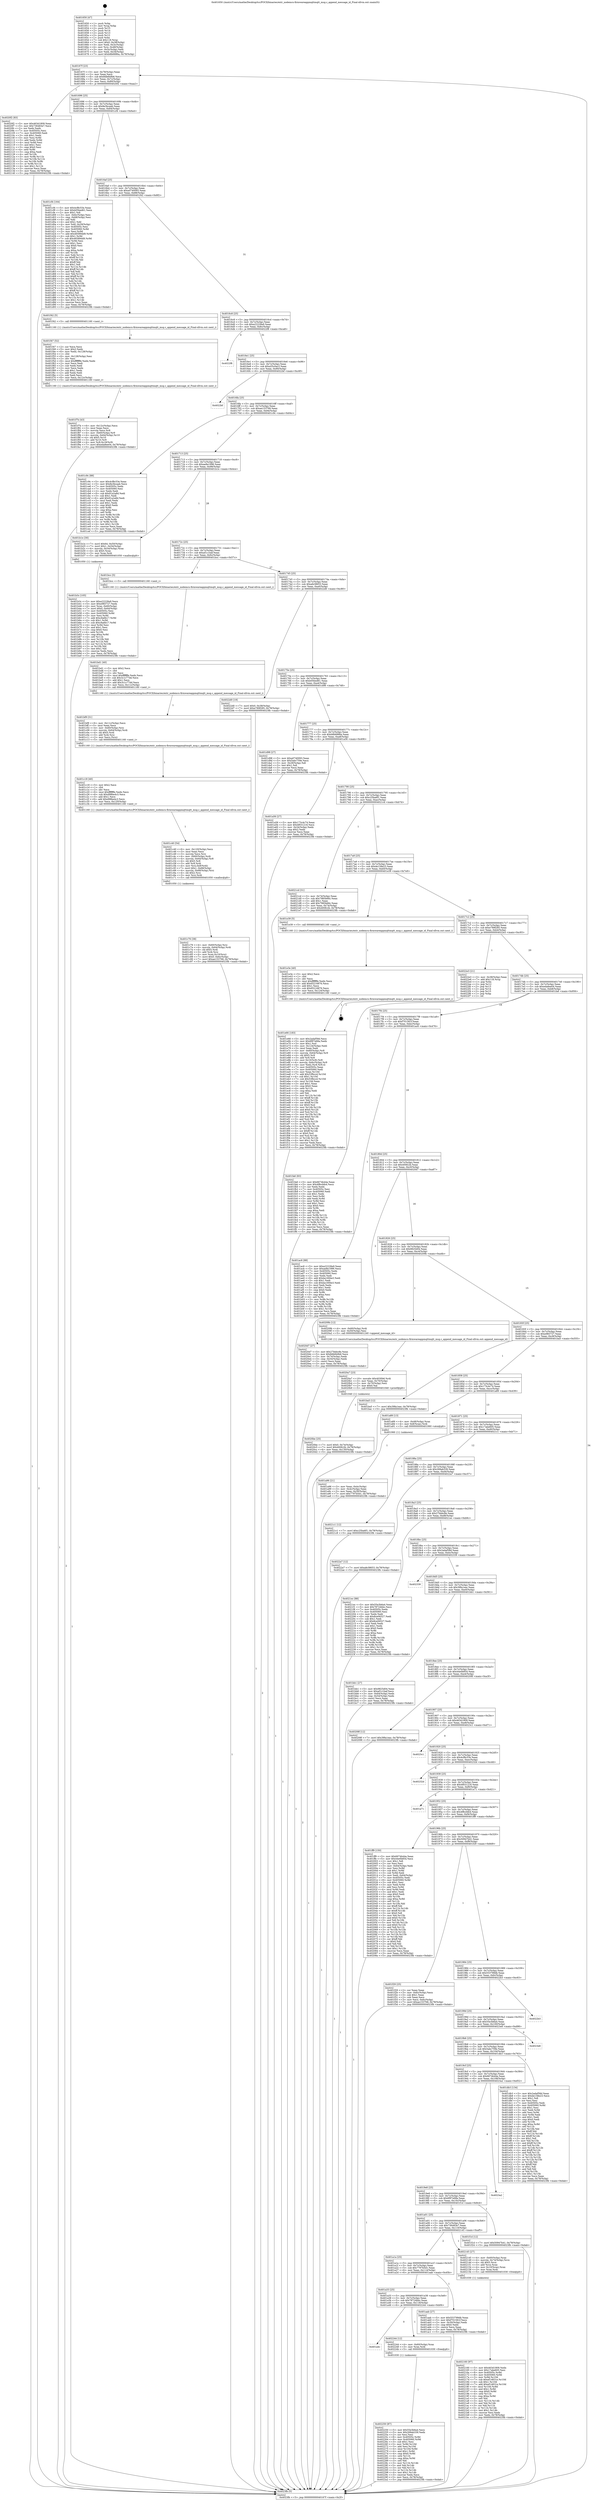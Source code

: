digraph "0x401650" {
  label = "0x401650 (/mnt/c/Users/mathe/Desktop/tcc/POCII/binaries/extr_nodemcu-firmwareappmqttmqtt_msg.c_append_message_id_Final-ollvm.out::main(0))"
  labelloc = "t"
  node[shape=record]

  Entry [label="",width=0.3,height=0.3,shape=circle,fillcolor=black,style=filled]
  "0x40167f" [label="{
     0x40167f [23]\l
     | [instrs]\l
     &nbsp;&nbsp;0x40167f \<+3\>: mov -0x78(%rbp),%eax\l
     &nbsp;&nbsp;0x401682 \<+2\>: mov %eax,%ecx\l
     &nbsp;&nbsp;0x401684 \<+6\>: sub $0x8db6b9b6,%ecx\l
     &nbsp;&nbsp;0x40168a \<+3\>: mov %eax,-0x7c(%rbp)\l
     &nbsp;&nbsp;0x40168d \<+3\>: mov %ecx,-0x80(%rbp)\l
     &nbsp;&nbsp;0x401690 \<+6\>: je 00000000004020f2 \<main+0xaa2\>\l
  }"]
  "0x4020f2" [label="{
     0x4020f2 [83]\l
     | [instrs]\l
     &nbsp;&nbsp;0x4020f2 \<+5\>: mov $0x463d1809,%eax\l
     &nbsp;&nbsp;0x4020f7 \<+5\>: mov $0x736483e7,%ecx\l
     &nbsp;&nbsp;0x4020fc \<+2\>: xor %edx,%edx\l
     &nbsp;&nbsp;0x4020fe \<+7\>: mov 0x40505c,%esi\l
     &nbsp;&nbsp;0x402105 \<+7\>: mov 0x405060,%edi\l
     &nbsp;&nbsp;0x40210c \<+3\>: sub $0x1,%edx\l
     &nbsp;&nbsp;0x40210f \<+3\>: mov %esi,%r8d\l
     &nbsp;&nbsp;0x402112 \<+3\>: add %edx,%r8d\l
     &nbsp;&nbsp;0x402115 \<+4\>: imul %r8d,%esi\l
     &nbsp;&nbsp;0x402119 \<+3\>: and $0x1,%esi\l
     &nbsp;&nbsp;0x40211c \<+3\>: cmp $0x0,%esi\l
     &nbsp;&nbsp;0x40211f \<+4\>: sete %r9b\l
     &nbsp;&nbsp;0x402123 \<+3\>: cmp $0xa,%edi\l
     &nbsp;&nbsp;0x402126 \<+4\>: setl %r10b\l
     &nbsp;&nbsp;0x40212a \<+3\>: mov %r9b,%r11b\l
     &nbsp;&nbsp;0x40212d \<+3\>: and %r10b,%r11b\l
     &nbsp;&nbsp;0x402130 \<+3\>: xor %r10b,%r9b\l
     &nbsp;&nbsp;0x402133 \<+3\>: or %r9b,%r11b\l
     &nbsp;&nbsp;0x402136 \<+4\>: test $0x1,%r11b\l
     &nbsp;&nbsp;0x40213a \<+3\>: cmovne %ecx,%eax\l
     &nbsp;&nbsp;0x40213d \<+3\>: mov %eax,-0x78(%rbp)\l
     &nbsp;&nbsp;0x402140 \<+5\>: jmp 00000000004023fb \<main+0xdab\>\l
  }"]
  "0x401696" [label="{
     0x401696 [25]\l
     | [instrs]\l
     &nbsp;&nbsp;0x401696 \<+5\>: jmp 000000000040169b \<main+0x4b\>\l
     &nbsp;&nbsp;0x40169b \<+3\>: mov -0x7c(%rbp),%eax\l
     &nbsp;&nbsp;0x40169e \<+5\>: sub $0x8e3bcaab,%eax\l
     &nbsp;&nbsp;0x4016a3 \<+6\>: mov %eax,-0x84(%rbp)\l
     &nbsp;&nbsp;0x4016a9 \<+6\>: je 0000000000401cf4 \<main+0x6a4\>\l
  }"]
  Exit [label="",width=0.3,height=0.3,shape=circle,fillcolor=black,style=filled,peripheries=2]
  "0x401cf4" [label="{
     0x401cf4 [164]\l
     | [instrs]\l
     &nbsp;&nbsp;0x401cf4 \<+5\>: mov $0x4cf8c53e,%eax\l
     &nbsp;&nbsp;0x401cf9 \<+5\>: mov $0xb05bed61,%ecx\l
     &nbsp;&nbsp;0x401cfe \<+2\>: mov $0x1,%dl\l
     &nbsp;&nbsp;0x401d00 \<+3\>: mov -0x6c(%rbp),%esi\l
     &nbsp;&nbsp;0x401d03 \<+3\>: cmp -0x68(%rbp),%esi\l
     &nbsp;&nbsp;0x401d06 \<+4\>: setl %dil\l
     &nbsp;&nbsp;0x401d0a \<+4\>: and $0x1,%dil\l
     &nbsp;&nbsp;0x401d0e \<+4\>: mov %dil,-0x29(%rbp)\l
     &nbsp;&nbsp;0x401d12 \<+7\>: mov 0x40505c,%esi\l
     &nbsp;&nbsp;0x401d19 \<+8\>: mov 0x405060,%r8d\l
     &nbsp;&nbsp;0x401d21 \<+3\>: mov %esi,%r9d\l
     &nbsp;&nbsp;0x401d24 \<+7\>: add $0x46589dd9,%r9d\l
     &nbsp;&nbsp;0x401d2b \<+4\>: sub $0x1,%r9d\l
     &nbsp;&nbsp;0x401d2f \<+7\>: sub $0x46589dd9,%r9d\l
     &nbsp;&nbsp;0x401d36 \<+4\>: imul %r9d,%esi\l
     &nbsp;&nbsp;0x401d3a \<+3\>: and $0x1,%esi\l
     &nbsp;&nbsp;0x401d3d \<+3\>: cmp $0x0,%esi\l
     &nbsp;&nbsp;0x401d40 \<+4\>: sete %dil\l
     &nbsp;&nbsp;0x401d44 \<+4\>: cmp $0xa,%r8d\l
     &nbsp;&nbsp;0x401d48 \<+4\>: setl %r10b\l
     &nbsp;&nbsp;0x401d4c \<+3\>: mov %dil,%r11b\l
     &nbsp;&nbsp;0x401d4f \<+4\>: xor $0xff,%r11b\l
     &nbsp;&nbsp;0x401d53 \<+3\>: mov %r10b,%bl\l
     &nbsp;&nbsp;0x401d56 \<+3\>: xor $0xff,%bl\l
     &nbsp;&nbsp;0x401d59 \<+3\>: xor $0x1,%dl\l
     &nbsp;&nbsp;0x401d5c \<+3\>: mov %r11b,%r14b\l
     &nbsp;&nbsp;0x401d5f \<+4\>: and $0xff,%r14b\l
     &nbsp;&nbsp;0x401d63 \<+3\>: and %dl,%dil\l
     &nbsp;&nbsp;0x401d66 \<+3\>: mov %bl,%r15b\l
     &nbsp;&nbsp;0x401d69 \<+4\>: and $0xff,%r15b\l
     &nbsp;&nbsp;0x401d6d \<+3\>: and %dl,%r10b\l
     &nbsp;&nbsp;0x401d70 \<+3\>: or %dil,%r14b\l
     &nbsp;&nbsp;0x401d73 \<+3\>: or %r10b,%r15b\l
     &nbsp;&nbsp;0x401d76 \<+3\>: xor %r15b,%r14b\l
     &nbsp;&nbsp;0x401d79 \<+3\>: or %bl,%r11b\l
     &nbsp;&nbsp;0x401d7c \<+4\>: xor $0xff,%r11b\l
     &nbsp;&nbsp;0x401d80 \<+3\>: or $0x1,%dl\l
     &nbsp;&nbsp;0x401d83 \<+3\>: and %dl,%r11b\l
     &nbsp;&nbsp;0x401d86 \<+3\>: or %r11b,%r14b\l
     &nbsp;&nbsp;0x401d89 \<+4\>: test $0x1,%r14b\l
     &nbsp;&nbsp;0x401d8d \<+3\>: cmovne %ecx,%eax\l
     &nbsp;&nbsp;0x401d90 \<+3\>: mov %eax,-0x78(%rbp)\l
     &nbsp;&nbsp;0x401d93 \<+5\>: jmp 00000000004023fb \<main+0xdab\>\l
  }"]
  "0x4016af" [label="{
     0x4016af [25]\l
     | [instrs]\l
     &nbsp;&nbsp;0x4016af \<+5\>: jmp 00000000004016b4 \<main+0x64\>\l
     &nbsp;&nbsp;0x4016b4 \<+3\>: mov -0x7c(%rbp),%eax\l
     &nbsp;&nbsp;0x4016b7 \<+5\>: sub $0xa0740093,%eax\l
     &nbsp;&nbsp;0x4016bc \<+6\>: mov %eax,-0x88(%rbp)\l
     &nbsp;&nbsp;0x4016c2 \<+6\>: je 0000000000401f42 \<main+0x8f2\>\l
  }"]
  "0x402250" [label="{
     0x402250 [87]\l
     | [instrs]\l
     &nbsp;&nbsp;0x402250 \<+5\>: mov $0x55e3b6a4,%ecx\l
     &nbsp;&nbsp;0x402255 \<+5\>: mov $0x268ab339,%edx\l
     &nbsp;&nbsp;0x40225a \<+2\>: xor %esi,%esi\l
     &nbsp;&nbsp;0x40225c \<+8\>: mov 0x40505c,%r8d\l
     &nbsp;&nbsp;0x402264 \<+8\>: mov 0x405060,%r9d\l
     &nbsp;&nbsp;0x40226c \<+3\>: sub $0x1,%esi\l
     &nbsp;&nbsp;0x40226f \<+3\>: mov %r8d,%r10d\l
     &nbsp;&nbsp;0x402272 \<+3\>: add %esi,%r10d\l
     &nbsp;&nbsp;0x402275 \<+4\>: imul %r10d,%r8d\l
     &nbsp;&nbsp;0x402279 \<+4\>: and $0x1,%r8d\l
     &nbsp;&nbsp;0x40227d \<+4\>: cmp $0x0,%r8d\l
     &nbsp;&nbsp;0x402281 \<+4\>: sete %r11b\l
     &nbsp;&nbsp;0x402285 \<+4\>: cmp $0xa,%r9d\l
     &nbsp;&nbsp;0x402289 \<+3\>: setl %bl\l
     &nbsp;&nbsp;0x40228c \<+3\>: mov %r11b,%r14b\l
     &nbsp;&nbsp;0x40228f \<+3\>: and %bl,%r14b\l
     &nbsp;&nbsp;0x402292 \<+3\>: xor %bl,%r11b\l
     &nbsp;&nbsp;0x402295 \<+3\>: or %r11b,%r14b\l
     &nbsp;&nbsp;0x402298 \<+4\>: test $0x1,%r14b\l
     &nbsp;&nbsp;0x40229c \<+3\>: cmovne %edx,%ecx\l
     &nbsp;&nbsp;0x40229f \<+3\>: mov %ecx,-0x78(%rbp)\l
     &nbsp;&nbsp;0x4022a2 \<+5\>: jmp 00000000004023fb \<main+0xdab\>\l
  }"]
  "0x401f42" [label="{
     0x401f42 [5]\l
     | [instrs]\l
     &nbsp;&nbsp;0x401f42 \<+5\>: call 0000000000401160 \<next_i\>\l
     | [calls]\l
     &nbsp;&nbsp;0x401160 \{1\} (/mnt/c/Users/mathe/Desktop/tcc/POCII/binaries/extr_nodemcu-firmwareappmqttmqtt_msg.c_append_message_id_Final-ollvm.out::next_i)\l
  }"]
  "0x4016c8" [label="{
     0x4016c8 [25]\l
     | [instrs]\l
     &nbsp;&nbsp;0x4016c8 \<+5\>: jmp 00000000004016cd \<main+0x7d\>\l
     &nbsp;&nbsp;0x4016cd \<+3\>: mov -0x7c(%rbp),%eax\l
     &nbsp;&nbsp;0x4016d0 \<+5\>: sub $0xa22228a9,%eax\l
     &nbsp;&nbsp;0x4016d5 \<+6\>: mov %eax,-0x8c(%rbp)\l
     &nbsp;&nbsp;0x4016db \<+6\>: je 00000000004022f8 \<main+0xca8\>\l
  }"]
  "0x401a4c" [label="{
     0x401a4c\l
  }", style=dashed]
  "0x4022f8" [label="{
     0x4022f8\l
  }", style=dashed]
  "0x4016e1" [label="{
     0x4016e1 [25]\l
     | [instrs]\l
     &nbsp;&nbsp;0x4016e1 \<+5\>: jmp 00000000004016e6 \<main+0x96\>\l
     &nbsp;&nbsp;0x4016e6 \<+3\>: mov -0x7c(%rbp),%eax\l
     &nbsp;&nbsp;0x4016e9 \<+5\>: sub $0xa55c0ac3,%eax\l
     &nbsp;&nbsp;0x4016ee \<+6\>: mov %eax,-0x90(%rbp)\l
     &nbsp;&nbsp;0x4016f4 \<+6\>: je 00000000004022bf \<main+0xc6f\>\l
  }"]
  "0x402244" [label="{
     0x402244 [12]\l
     | [instrs]\l
     &nbsp;&nbsp;0x402244 \<+4\>: mov -0x60(%rbp),%rax\l
     &nbsp;&nbsp;0x402248 \<+3\>: mov %rax,%rdi\l
     &nbsp;&nbsp;0x40224b \<+5\>: call 0000000000401030 \<free@plt\>\l
     | [calls]\l
     &nbsp;&nbsp;0x401030 \{1\} (unknown)\l
  }"]
  "0x4022bf" [label="{
     0x4022bf\l
  }", style=dashed]
  "0x4016fa" [label="{
     0x4016fa [25]\l
     | [instrs]\l
     &nbsp;&nbsp;0x4016fa \<+5\>: jmp 00000000004016ff \<main+0xaf\>\l
     &nbsp;&nbsp;0x4016ff \<+3\>: mov -0x7c(%rbp),%eax\l
     &nbsp;&nbsp;0x401702 \<+5\>: sub $0xae153768,%eax\l
     &nbsp;&nbsp;0x401707 \<+6\>: mov %eax,-0x94(%rbp)\l
     &nbsp;&nbsp;0x40170d \<+6\>: je 0000000000401c9c \<main+0x64c\>\l
  }"]
  "0x402160" [label="{
     0x402160 [97]\l
     | [instrs]\l
     &nbsp;&nbsp;0x402160 \<+5\>: mov $0x463d1809,%edx\l
     &nbsp;&nbsp;0x402165 \<+5\>: mov $0x17abe605,%esi\l
     &nbsp;&nbsp;0x40216a \<+8\>: mov 0x40505c,%r8d\l
     &nbsp;&nbsp;0x402172 \<+8\>: mov 0x405060,%r9d\l
     &nbsp;&nbsp;0x40217a \<+3\>: mov %r8d,%r10d\l
     &nbsp;&nbsp;0x40217d \<+7\>: sub $0xef14831e,%r10d\l
     &nbsp;&nbsp;0x402184 \<+4\>: sub $0x1,%r10d\l
     &nbsp;&nbsp;0x402188 \<+7\>: add $0xef14831e,%r10d\l
     &nbsp;&nbsp;0x40218f \<+4\>: imul %r10d,%r8d\l
     &nbsp;&nbsp;0x402193 \<+4\>: and $0x1,%r8d\l
     &nbsp;&nbsp;0x402197 \<+4\>: cmp $0x0,%r8d\l
     &nbsp;&nbsp;0x40219b \<+4\>: sete %r11b\l
     &nbsp;&nbsp;0x40219f \<+4\>: cmp $0xa,%r9d\l
     &nbsp;&nbsp;0x4021a3 \<+3\>: setl %bl\l
     &nbsp;&nbsp;0x4021a6 \<+3\>: mov %r11b,%r14b\l
     &nbsp;&nbsp;0x4021a9 \<+3\>: and %bl,%r14b\l
     &nbsp;&nbsp;0x4021ac \<+3\>: xor %bl,%r11b\l
     &nbsp;&nbsp;0x4021af \<+3\>: or %r11b,%r14b\l
     &nbsp;&nbsp;0x4021b2 \<+4\>: test $0x1,%r14b\l
     &nbsp;&nbsp;0x4021b6 \<+3\>: cmovne %esi,%edx\l
     &nbsp;&nbsp;0x4021b9 \<+3\>: mov %edx,-0x78(%rbp)\l
     &nbsp;&nbsp;0x4021bc \<+5\>: jmp 00000000004023fb \<main+0xdab\>\l
  }"]
  "0x401c9c" [label="{
     0x401c9c [88]\l
     | [instrs]\l
     &nbsp;&nbsp;0x401c9c \<+5\>: mov $0x4cf8c53e,%eax\l
     &nbsp;&nbsp;0x401ca1 \<+5\>: mov $0x8e3bcaab,%ecx\l
     &nbsp;&nbsp;0x401ca6 \<+7\>: mov 0x40505c,%edx\l
     &nbsp;&nbsp;0x401cad \<+7\>: mov 0x405060,%esi\l
     &nbsp;&nbsp;0x401cb4 \<+2\>: mov %edx,%edi\l
     &nbsp;&nbsp;0x401cb6 \<+6\>: sub $0x91a2a8d,%edi\l
     &nbsp;&nbsp;0x401cbc \<+3\>: sub $0x1,%edi\l
     &nbsp;&nbsp;0x401cbf \<+6\>: add $0x91a2a8d,%edi\l
     &nbsp;&nbsp;0x401cc5 \<+3\>: imul %edi,%edx\l
     &nbsp;&nbsp;0x401cc8 \<+3\>: and $0x1,%edx\l
     &nbsp;&nbsp;0x401ccb \<+3\>: cmp $0x0,%edx\l
     &nbsp;&nbsp;0x401cce \<+4\>: sete %r8b\l
     &nbsp;&nbsp;0x401cd2 \<+3\>: cmp $0xa,%esi\l
     &nbsp;&nbsp;0x401cd5 \<+4\>: setl %r9b\l
     &nbsp;&nbsp;0x401cd9 \<+3\>: mov %r8b,%r10b\l
     &nbsp;&nbsp;0x401cdc \<+3\>: and %r9b,%r10b\l
     &nbsp;&nbsp;0x401cdf \<+3\>: xor %r9b,%r8b\l
     &nbsp;&nbsp;0x401ce2 \<+3\>: or %r8b,%r10b\l
     &nbsp;&nbsp;0x401ce5 \<+4\>: test $0x1,%r10b\l
     &nbsp;&nbsp;0x401ce9 \<+3\>: cmovne %ecx,%eax\l
     &nbsp;&nbsp;0x401cec \<+3\>: mov %eax,-0x78(%rbp)\l
     &nbsp;&nbsp;0x401cef \<+5\>: jmp 00000000004023fb \<main+0xdab\>\l
  }"]
  "0x401713" [label="{
     0x401713 [25]\l
     | [instrs]\l
     &nbsp;&nbsp;0x401713 \<+5\>: jmp 0000000000401718 \<main+0xc8\>\l
     &nbsp;&nbsp;0x401718 \<+3\>: mov -0x7c(%rbp),%eax\l
     &nbsp;&nbsp;0x40171b \<+5\>: sub $0xae8e1996,%eax\l
     &nbsp;&nbsp;0x401720 \<+6\>: mov %eax,-0x98(%rbp)\l
     &nbsp;&nbsp;0x401726 \<+6\>: je 0000000000401b1e \<main+0x4ce\>\l
  }"]
  "0x4020be" [label="{
     0x4020be [25]\l
     | [instrs]\l
     &nbsp;&nbsp;0x4020be \<+7\>: movl $0x0,-0x74(%rbp)\l
     &nbsp;&nbsp;0x4020c5 \<+7\>: movl $0x400fc2b,-0x78(%rbp)\l
     &nbsp;&nbsp;0x4020cc \<+6\>: mov %eax,-0x130(%rbp)\l
     &nbsp;&nbsp;0x4020d2 \<+5\>: jmp 00000000004023fb \<main+0xdab\>\l
  }"]
  "0x401b1e" [label="{
     0x401b1e [30]\l
     | [instrs]\l
     &nbsp;&nbsp;0x401b1e \<+7\>: movl $0x64,-0x50(%rbp)\l
     &nbsp;&nbsp;0x401b25 \<+7\>: movl $0x1,-0x54(%rbp)\l
     &nbsp;&nbsp;0x401b2c \<+4\>: movslq -0x54(%rbp),%rax\l
     &nbsp;&nbsp;0x401b30 \<+4\>: shl $0x5,%rax\l
     &nbsp;&nbsp;0x401b34 \<+3\>: mov %rax,%rdi\l
     &nbsp;&nbsp;0x401b37 \<+5\>: call 0000000000401050 \<malloc@plt\>\l
     | [calls]\l
     &nbsp;&nbsp;0x401050 \{1\} (unknown)\l
  }"]
  "0x40172c" [label="{
     0x40172c [25]\l
     | [instrs]\l
     &nbsp;&nbsp;0x40172c \<+5\>: jmp 0000000000401731 \<main+0xe1\>\l
     &nbsp;&nbsp;0x401731 \<+3\>: mov -0x7c(%rbp),%eax\l
     &nbsp;&nbsp;0x401734 \<+5\>: sub $0xaf1c1baf,%eax\l
     &nbsp;&nbsp;0x401739 \<+6\>: mov %eax,-0x9c(%rbp)\l
     &nbsp;&nbsp;0x40173f \<+6\>: je 0000000000401bcc \<main+0x57c\>\l
  }"]
  "0x4020a7" [label="{
     0x4020a7 [23]\l
     | [instrs]\l
     &nbsp;&nbsp;0x4020a7 \<+10\>: movabs $0x4030b6,%rdi\l
     &nbsp;&nbsp;0x4020b1 \<+3\>: mov %eax,-0x70(%rbp)\l
     &nbsp;&nbsp;0x4020b4 \<+3\>: mov -0x70(%rbp),%esi\l
     &nbsp;&nbsp;0x4020b7 \<+2\>: mov $0x0,%al\l
     &nbsp;&nbsp;0x4020b9 \<+5\>: call 0000000000401040 \<printf@plt\>\l
     | [calls]\l
     &nbsp;&nbsp;0x401040 \{1\} (unknown)\l
  }"]
  "0x401bcc" [label="{
     0x401bcc [5]\l
     | [instrs]\l
     &nbsp;&nbsp;0x401bcc \<+5\>: call 0000000000401160 \<next_i\>\l
     | [calls]\l
     &nbsp;&nbsp;0x401160 \{1\} (/mnt/c/Users/mathe/Desktop/tcc/POCII/binaries/extr_nodemcu-firmwareappmqttmqtt_msg.c_append_message_id_Final-ollvm.out::next_i)\l
  }"]
  "0x401745" [label="{
     0x401745 [25]\l
     | [instrs]\l
     &nbsp;&nbsp;0x401745 \<+5\>: jmp 000000000040174a \<main+0xfa\>\l
     &nbsp;&nbsp;0x40174a \<+3\>: mov -0x7c(%rbp),%eax\l
     &nbsp;&nbsp;0x40174d \<+5\>: sub $0xafe38653,%eax\l
     &nbsp;&nbsp;0x401752 \<+6\>: mov %eax,-0xa0(%rbp)\l
     &nbsp;&nbsp;0x401758 \<+6\>: je 00000000004022d0 \<main+0xc80\>\l
  }"]
  "0x401f7b" [label="{
     0x401f7b [43]\l
     | [instrs]\l
     &nbsp;&nbsp;0x401f7b \<+6\>: mov -0x12c(%rbp),%ecx\l
     &nbsp;&nbsp;0x401f81 \<+3\>: imul %eax,%ecx\l
     &nbsp;&nbsp;0x401f84 \<+3\>: movslq %ecx,%r8\l
     &nbsp;&nbsp;0x401f87 \<+4\>: mov -0x60(%rbp),%r9\l
     &nbsp;&nbsp;0x401f8b \<+4\>: movslq -0x64(%rbp),%r10\l
     &nbsp;&nbsp;0x401f8f \<+4\>: shl $0x5,%r10\l
     &nbsp;&nbsp;0x401f93 \<+3\>: add %r10,%r9\l
     &nbsp;&nbsp;0x401f96 \<+4\>: mov %r8,0x18(%r9)\l
     &nbsp;&nbsp;0x401f9a \<+7\>: movl $0xeda8ee04,-0x78(%rbp)\l
     &nbsp;&nbsp;0x401fa1 \<+5\>: jmp 00000000004023fb \<main+0xdab\>\l
  }"]
  "0x4022d0" [label="{
     0x4022d0 [19]\l
     | [instrs]\l
     &nbsp;&nbsp;0x4022d0 \<+7\>: movl $0x0,-0x38(%rbp)\l
     &nbsp;&nbsp;0x4022d7 \<+7\>: movl $0xe789f285,-0x78(%rbp)\l
     &nbsp;&nbsp;0x4022de \<+5\>: jmp 00000000004023fb \<main+0xdab\>\l
  }"]
  "0x40175e" [label="{
     0x40175e [25]\l
     | [instrs]\l
     &nbsp;&nbsp;0x40175e \<+5\>: jmp 0000000000401763 \<main+0x113\>\l
     &nbsp;&nbsp;0x401763 \<+3\>: mov -0x7c(%rbp),%eax\l
     &nbsp;&nbsp;0x401766 \<+5\>: sub $0xb05bed61,%eax\l
     &nbsp;&nbsp;0x40176b \<+6\>: mov %eax,-0xa4(%rbp)\l
     &nbsp;&nbsp;0x401771 \<+6\>: je 0000000000401d98 \<main+0x748\>\l
  }"]
  "0x401f47" [label="{
     0x401f47 [52]\l
     | [instrs]\l
     &nbsp;&nbsp;0x401f47 \<+2\>: xor %ecx,%ecx\l
     &nbsp;&nbsp;0x401f49 \<+5\>: mov $0x2,%edx\l
     &nbsp;&nbsp;0x401f4e \<+6\>: mov %edx,-0x128(%rbp)\l
     &nbsp;&nbsp;0x401f54 \<+1\>: cltd\l
     &nbsp;&nbsp;0x401f55 \<+6\>: mov -0x128(%rbp),%esi\l
     &nbsp;&nbsp;0x401f5b \<+2\>: idiv %esi\l
     &nbsp;&nbsp;0x401f5d \<+6\>: imul $0xfffffffe,%edx,%edx\l
     &nbsp;&nbsp;0x401f63 \<+2\>: mov %ecx,%edi\l
     &nbsp;&nbsp;0x401f65 \<+2\>: sub %edx,%edi\l
     &nbsp;&nbsp;0x401f67 \<+2\>: mov %ecx,%edx\l
     &nbsp;&nbsp;0x401f69 \<+3\>: sub $0x1,%edx\l
     &nbsp;&nbsp;0x401f6c \<+2\>: add %edx,%edi\l
     &nbsp;&nbsp;0x401f6e \<+2\>: sub %edi,%ecx\l
     &nbsp;&nbsp;0x401f70 \<+6\>: mov %ecx,-0x12c(%rbp)\l
     &nbsp;&nbsp;0x401f76 \<+5\>: call 0000000000401160 \<next_i\>\l
     | [calls]\l
     &nbsp;&nbsp;0x401160 \{1\} (/mnt/c/Users/mathe/Desktop/tcc/POCII/binaries/extr_nodemcu-firmwareappmqttmqtt_msg.c_append_message_id_Final-ollvm.out::next_i)\l
  }"]
  "0x401d98" [label="{
     0x401d98 [27]\l
     | [instrs]\l
     &nbsp;&nbsp;0x401d98 \<+5\>: mov $0xa0740093,%eax\l
     &nbsp;&nbsp;0x401d9d \<+5\>: mov $0x5abc759e,%ecx\l
     &nbsp;&nbsp;0x401da2 \<+3\>: mov -0x29(%rbp),%dl\l
     &nbsp;&nbsp;0x401da5 \<+3\>: test $0x1,%dl\l
     &nbsp;&nbsp;0x401da8 \<+3\>: cmovne %ecx,%eax\l
     &nbsp;&nbsp;0x401dab \<+3\>: mov %eax,-0x78(%rbp)\l
     &nbsp;&nbsp;0x401dae \<+5\>: jmp 00000000004023fb \<main+0xdab\>\l
  }"]
  "0x401777" [label="{
     0x401777 [25]\l
     | [instrs]\l
     &nbsp;&nbsp;0x401777 \<+5\>: jmp 000000000040177c \<main+0x12c\>\l
     &nbsp;&nbsp;0x40177c \<+3\>: mov -0x7c(%rbp),%eax\l
     &nbsp;&nbsp;0x40177f \<+5\>: sub $0xb8b6886a,%eax\l
     &nbsp;&nbsp;0x401784 \<+6\>: mov %eax,-0xa8(%rbp)\l
     &nbsp;&nbsp;0x40178a \<+6\>: je 0000000000401a56 \<main+0x406\>\l
  }"]
  "0x401e66" [label="{
     0x401e66 [183]\l
     | [instrs]\l
     &nbsp;&nbsp;0x401e66 \<+5\>: mov $0x2adaf58d,%ecx\l
     &nbsp;&nbsp;0x401e6b \<+5\>: mov $0x6f97e68a,%edx\l
     &nbsp;&nbsp;0x401e70 \<+3\>: mov $0x1,%sil\l
     &nbsp;&nbsp;0x401e73 \<+6\>: mov -0x124(%rbp),%edi\l
     &nbsp;&nbsp;0x401e79 \<+3\>: imul %eax,%edi\l
     &nbsp;&nbsp;0x401e7c \<+4\>: mov -0x60(%rbp),%r8\l
     &nbsp;&nbsp;0x401e80 \<+4\>: movslq -0x64(%rbp),%r9\l
     &nbsp;&nbsp;0x401e84 \<+4\>: shl $0x5,%r9\l
     &nbsp;&nbsp;0x401e88 \<+3\>: add %r9,%r8\l
     &nbsp;&nbsp;0x401e8b \<+4\>: mov 0x10(%r8),%r8\l
     &nbsp;&nbsp;0x401e8f \<+4\>: movslq -0x6c(%rbp),%r9\l
     &nbsp;&nbsp;0x401e93 \<+4\>: mov %edi,(%r8,%r9,4)\l
     &nbsp;&nbsp;0x401e97 \<+7\>: mov 0x40505c,%eax\l
     &nbsp;&nbsp;0x401e9e \<+7\>: mov 0x405060,%edi\l
     &nbsp;&nbsp;0x401ea5 \<+3\>: mov %eax,%r10d\l
     &nbsp;&nbsp;0x401ea8 \<+7\>: add $0x53fbccd,%r10d\l
     &nbsp;&nbsp;0x401eaf \<+4\>: sub $0x1,%r10d\l
     &nbsp;&nbsp;0x401eb3 \<+7\>: sub $0x53fbccd,%r10d\l
     &nbsp;&nbsp;0x401eba \<+4\>: imul %r10d,%eax\l
     &nbsp;&nbsp;0x401ebe \<+3\>: and $0x1,%eax\l
     &nbsp;&nbsp;0x401ec1 \<+3\>: cmp $0x0,%eax\l
     &nbsp;&nbsp;0x401ec4 \<+4\>: sete %r11b\l
     &nbsp;&nbsp;0x401ec8 \<+3\>: cmp $0xa,%edi\l
     &nbsp;&nbsp;0x401ecb \<+3\>: setl %bl\l
     &nbsp;&nbsp;0x401ece \<+3\>: mov %r11b,%r14b\l
     &nbsp;&nbsp;0x401ed1 \<+4\>: xor $0xff,%r14b\l
     &nbsp;&nbsp;0x401ed5 \<+3\>: mov %bl,%r15b\l
     &nbsp;&nbsp;0x401ed8 \<+4\>: xor $0xff,%r15b\l
     &nbsp;&nbsp;0x401edc \<+4\>: xor $0x0,%sil\l
     &nbsp;&nbsp;0x401ee0 \<+3\>: mov %r14b,%r12b\l
     &nbsp;&nbsp;0x401ee3 \<+4\>: and $0x0,%r12b\l
     &nbsp;&nbsp;0x401ee7 \<+3\>: and %sil,%r11b\l
     &nbsp;&nbsp;0x401eea \<+3\>: mov %r15b,%r13b\l
     &nbsp;&nbsp;0x401eed \<+4\>: and $0x0,%r13b\l
     &nbsp;&nbsp;0x401ef1 \<+3\>: and %sil,%bl\l
     &nbsp;&nbsp;0x401ef4 \<+3\>: or %r11b,%r12b\l
     &nbsp;&nbsp;0x401ef7 \<+3\>: or %bl,%r13b\l
     &nbsp;&nbsp;0x401efa \<+3\>: xor %r13b,%r12b\l
     &nbsp;&nbsp;0x401efd \<+3\>: or %r15b,%r14b\l
     &nbsp;&nbsp;0x401f00 \<+4\>: xor $0xff,%r14b\l
     &nbsp;&nbsp;0x401f04 \<+4\>: or $0x0,%sil\l
     &nbsp;&nbsp;0x401f08 \<+3\>: and %sil,%r14b\l
     &nbsp;&nbsp;0x401f0b \<+3\>: or %r14b,%r12b\l
     &nbsp;&nbsp;0x401f0e \<+4\>: test $0x1,%r12b\l
     &nbsp;&nbsp;0x401f12 \<+3\>: cmovne %edx,%ecx\l
     &nbsp;&nbsp;0x401f15 \<+3\>: mov %ecx,-0x78(%rbp)\l
     &nbsp;&nbsp;0x401f18 \<+5\>: jmp 00000000004023fb \<main+0xdab\>\l
  }"]
  "0x401a56" [label="{
     0x401a56 [27]\l
     | [instrs]\l
     &nbsp;&nbsp;0x401a56 \<+5\>: mov $0x173c4c74,%eax\l
     &nbsp;&nbsp;0x401a5b \<+5\>: mov $0x4f031216,%ecx\l
     &nbsp;&nbsp;0x401a60 \<+3\>: mov -0x34(%rbp),%edx\l
     &nbsp;&nbsp;0x401a63 \<+3\>: cmp $0x2,%edx\l
     &nbsp;&nbsp;0x401a66 \<+3\>: cmovne %ecx,%eax\l
     &nbsp;&nbsp;0x401a69 \<+3\>: mov %eax,-0x78(%rbp)\l
     &nbsp;&nbsp;0x401a6c \<+5\>: jmp 00000000004023fb \<main+0xdab\>\l
  }"]
  "0x401790" [label="{
     0x401790 [25]\l
     | [instrs]\l
     &nbsp;&nbsp;0x401790 \<+5\>: jmp 0000000000401795 \<main+0x145\>\l
     &nbsp;&nbsp;0x401795 \<+3\>: mov -0x7c(%rbp),%eax\l
     &nbsp;&nbsp;0x401798 \<+5\>: sub $0xc25ba6f1,%eax\l
     &nbsp;&nbsp;0x40179d \<+6\>: mov %eax,-0xac(%rbp)\l
     &nbsp;&nbsp;0x4017a3 \<+6\>: je 00000000004021cd \<main+0xb7d\>\l
  }"]
  "0x4023fb" [label="{
     0x4023fb [5]\l
     | [instrs]\l
     &nbsp;&nbsp;0x4023fb \<+5\>: jmp 000000000040167f \<main+0x2f\>\l
  }"]
  "0x401650" [label="{
     0x401650 [47]\l
     | [instrs]\l
     &nbsp;&nbsp;0x401650 \<+1\>: push %rbp\l
     &nbsp;&nbsp;0x401651 \<+3\>: mov %rsp,%rbp\l
     &nbsp;&nbsp;0x401654 \<+2\>: push %r15\l
     &nbsp;&nbsp;0x401656 \<+2\>: push %r14\l
     &nbsp;&nbsp;0x401658 \<+2\>: push %r13\l
     &nbsp;&nbsp;0x40165a \<+2\>: push %r12\l
     &nbsp;&nbsp;0x40165c \<+1\>: push %rbx\l
     &nbsp;&nbsp;0x40165d \<+7\>: sub $0x118,%rsp\l
     &nbsp;&nbsp;0x401664 \<+7\>: movl $0x0,-0x38(%rbp)\l
     &nbsp;&nbsp;0x40166b \<+3\>: mov %edi,-0x3c(%rbp)\l
     &nbsp;&nbsp;0x40166e \<+4\>: mov %rsi,-0x48(%rbp)\l
     &nbsp;&nbsp;0x401672 \<+3\>: mov -0x3c(%rbp),%edi\l
     &nbsp;&nbsp;0x401675 \<+3\>: mov %edi,-0x34(%rbp)\l
     &nbsp;&nbsp;0x401678 \<+7\>: movl $0xb8b6886a,-0x78(%rbp)\l
  }"]
  "0x401e3e" [label="{
     0x401e3e [40]\l
     | [instrs]\l
     &nbsp;&nbsp;0x401e3e \<+5\>: mov $0x2,%ecx\l
     &nbsp;&nbsp;0x401e43 \<+1\>: cltd\l
     &nbsp;&nbsp;0x401e44 \<+2\>: idiv %ecx\l
     &nbsp;&nbsp;0x401e46 \<+6\>: imul $0xfffffffe,%edx,%ecx\l
     &nbsp;&nbsp;0x401e4c \<+6\>: add $0x65216876,%ecx\l
     &nbsp;&nbsp;0x401e52 \<+3\>: add $0x1,%ecx\l
     &nbsp;&nbsp;0x401e55 \<+6\>: sub $0x65216876,%ecx\l
     &nbsp;&nbsp;0x401e5b \<+6\>: mov %ecx,-0x124(%rbp)\l
     &nbsp;&nbsp;0x401e61 \<+5\>: call 0000000000401160 \<next_i\>\l
     | [calls]\l
     &nbsp;&nbsp;0x401160 \{1\} (/mnt/c/Users/mathe/Desktop/tcc/POCII/binaries/extr_nodemcu-firmwareappmqttmqtt_msg.c_append_message_id_Final-ollvm.out::next_i)\l
  }"]
  "0x4021cd" [label="{
     0x4021cd [31]\l
     | [instrs]\l
     &nbsp;&nbsp;0x4021cd \<+3\>: mov -0x74(%rbp),%eax\l
     &nbsp;&nbsp;0x4021d0 \<+5\>: sub $0x7985b66c,%eax\l
     &nbsp;&nbsp;0x4021d5 \<+3\>: add $0x1,%eax\l
     &nbsp;&nbsp;0x4021d8 \<+5\>: add $0x7985b66c,%eax\l
     &nbsp;&nbsp;0x4021dd \<+3\>: mov %eax,-0x74(%rbp)\l
     &nbsp;&nbsp;0x4021e0 \<+7\>: movl $0x400fc2b,-0x78(%rbp)\l
     &nbsp;&nbsp;0x4021e7 \<+5\>: jmp 00000000004023fb \<main+0xdab\>\l
  }"]
  "0x4017a9" [label="{
     0x4017a9 [25]\l
     | [instrs]\l
     &nbsp;&nbsp;0x4017a9 \<+5\>: jmp 00000000004017ae \<main+0x15e\>\l
     &nbsp;&nbsp;0x4017ae \<+3\>: mov -0x7c(%rbp),%eax\l
     &nbsp;&nbsp;0x4017b1 \<+5\>: sub $0xde158e23,%eax\l
     &nbsp;&nbsp;0x4017b6 \<+6\>: mov %eax,-0xb0(%rbp)\l
     &nbsp;&nbsp;0x4017bc \<+6\>: je 0000000000401e39 \<main+0x7e9\>\l
  }"]
  "0x401c76" [label="{
     0x401c76 [38]\l
     | [instrs]\l
     &nbsp;&nbsp;0x401c76 \<+4\>: mov -0x60(%rbp),%rsi\l
     &nbsp;&nbsp;0x401c7a \<+4\>: movslq -0x64(%rbp),%rdi\l
     &nbsp;&nbsp;0x401c7e \<+4\>: shl $0x5,%rdi\l
     &nbsp;&nbsp;0x401c82 \<+3\>: add %rdi,%rsi\l
     &nbsp;&nbsp;0x401c85 \<+4\>: mov %rax,0x10(%rsi)\l
     &nbsp;&nbsp;0x401c89 \<+7\>: movl $0x0,-0x6c(%rbp)\l
     &nbsp;&nbsp;0x401c90 \<+7\>: movl $0xae153768,-0x78(%rbp)\l
     &nbsp;&nbsp;0x401c97 \<+5\>: jmp 00000000004023fb \<main+0xdab\>\l
  }"]
  "0x401e39" [label="{
     0x401e39 [5]\l
     | [instrs]\l
     &nbsp;&nbsp;0x401e39 \<+5\>: call 0000000000401160 \<next_i\>\l
     | [calls]\l
     &nbsp;&nbsp;0x401160 \{1\} (/mnt/c/Users/mathe/Desktop/tcc/POCII/binaries/extr_nodemcu-firmwareappmqttmqtt_msg.c_append_message_id_Final-ollvm.out::next_i)\l
  }"]
  "0x4017c2" [label="{
     0x4017c2 [25]\l
     | [instrs]\l
     &nbsp;&nbsp;0x4017c2 \<+5\>: jmp 00000000004017c7 \<main+0x177\>\l
     &nbsp;&nbsp;0x4017c7 \<+3\>: mov -0x7c(%rbp),%eax\l
     &nbsp;&nbsp;0x4017ca \<+5\>: sub $0xe789f285,%eax\l
     &nbsp;&nbsp;0x4017cf \<+6\>: mov %eax,-0xb4(%rbp)\l
     &nbsp;&nbsp;0x4017d5 \<+6\>: je 00000000004022e3 \<main+0xc93\>\l
  }"]
  "0x401c40" [label="{
     0x401c40 [54]\l
     | [instrs]\l
     &nbsp;&nbsp;0x401c40 \<+6\>: mov -0x120(%rbp),%ecx\l
     &nbsp;&nbsp;0x401c46 \<+3\>: imul %eax,%ecx\l
     &nbsp;&nbsp;0x401c49 \<+3\>: movslq %ecx,%rsi\l
     &nbsp;&nbsp;0x401c4c \<+4\>: mov -0x60(%rbp),%rdi\l
     &nbsp;&nbsp;0x401c50 \<+4\>: movslq -0x64(%rbp),%r8\l
     &nbsp;&nbsp;0x401c54 \<+4\>: shl $0x5,%r8\l
     &nbsp;&nbsp;0x401c58 \<+3\>: add %r8,%rdi\l
     &nbsp;&nbsp;0x401c5b \<+4\>: mov %rsi,0x8(%rdi)\l
     &nbsp;&nbsp;0x401c5f \<+7\>: movl $0x1,-0x68(%rbp)\l
     &nbsp;&nbsp;0x401c66 \<+4\>: movslq -0x68(%rbp),%rsi\l
     &nbsp;&nbsp;0x401c6a \<+4\>: shl $0x2,%rsi\l
     &nbsp;&nbsp;0x401c6e \<+3\>: mov %rsi,%rdi\l
     &nbsp;&nbsp;0x401c71 \<+5\>: call 0000000000401050 \<malloc@plt\>\l
     | [calls]\l
     &nbsp;&nbsp;0x401050 \{1\} (unknown)\l
  }"]
  "0x4022e3" [label="{
     0x4022e3 [21]\l
     | [instrs]\l
     &nbsp;&nbsp;0x4022e3 \<+3\>: mov -0x38(%rbp),%eax\l
     &nbsp;&nbsp;0x4022e6 \<+7\>: add $0x118,%rsp\l
     &nbsp;&nbsp;0x4022ed \<+1\>: pop %rbx\l
     &nbsp;&nbsp;0x4022ee \<+2\>: pop %r12\l
     &nbsp;&nbsp;0x4022f0 \<+2\>: pop %r13\l
     &nbsp;&nbsp;0x4022f2 \<+2\>: pop %r14\l
     &nbsp;&nbsp;0x4022f4 \<+2\>: pop %r15\l
     &nbsp;&nbsp;0x4022f6 \<+1\>: pop %rbp\l
     &nbsp;&nbsp;0x4022f7 \<+1\>: ret\l
  }"]
  "0x4017db" [label="{
     0x4017db [25]\l
     | [instrs]\l
     &nbsp;&nbsp;0x4017db \<+5\>: jmp 00000000004017e0 \<main+0x190\>\l
     &nbsp;&nbsp;0x4017e0 \<+3\>: mov -0x7c(%rbp),%eax\l
     &nbsp;&nbsp;0x4017e3 \<+5\>: sub $0xeda8ee04,%eax\l
     &nbsp;&nbsp;0x4017e8 \<+6\>: mov %eax,-0xb8(%rbp)\l
     &nbsp;&nbsp;0x4017ee \<+6\>: je 0000000000401fa6 \<main+0x956\>\l
  }"]
  "0x401c18" [label="{
     0x401c18 [40]\l
     | [instrs]\l
     &nbsp;&nbsp;0x401c18 \<+5\>: mov $0x2,%ecx\l
     &nbsp;&nbsp;0x401c1d \<+1\>: cltd\l
     &nbsp;&nbsp;0x401c1e \<+2\>: idiv %ecx\l
     &nbsp;&nbsp;0x401c20 \<+6\>: imul $0xfffffffe,%edx,%ecx\l
     &nbsp;&nbsp;0x401c26 \<+6\>: sub $0xd98be4c3,%ecx\l
     &nbsp;&nbsp;0x401c2c \<+3\>: add $0x1,%ecx\l
     &nbsp;&nbsp;0x401c2f \<+6\>: add $0xd98be4c3,%ecx\l
     &nbsp;&nbsp;0x401c35 \<+6\>: mov %ecx,-0x120(%rbp)\l
     &nbsp;&nbsp;0x401c3b \<+5\>: call 0000000000401160 \<next_i\>\l
     | [calls]\l
     &nbsp;&nbsp;0x401160 \{1\} (/mnt/c/Users/mathe/Desktop/tcc/POCII/binaries/extr_nodemcu-firmwareappmqttmqtt_msg.c_append_message_id_Final-ollvm.out::next_i)\l
  }"]
  "0x401fa6" [label="{
     0x401fa6 [83]\l
     | [instrs]\l
     &nbsp;&nbsp;0x401fa6 \<+5\>: mov $0x6674b44a,%eax\l
     &nbsp;&nbsp;0x401fab \<+5\>: mov $0x4f8cd4b4,%ecx\l
     &nbsp;&nbsp;0x401fb0 \<+2\>: xor %edx,%edx\l
     &nbsp;&nbsp;0x401fb2 \<+7\>: mov 0x40505c,%esi\l
     &nbsp;&nbsp;0x401fb9 \<+7\>: mov 0x405060,%edi\l
     &nbsp;&nbsp;0x401fc0 \<+3\>: sub $0x1,%edx\l
     &nbsp;&nbsp;0x401fc3 \<+3\>: mov %esi,%r8d\l
     &nbsp;&nbsp;0x401fc6 \<+3\>: add %edx,%r8d\l
     &nbsp;&nbsp;0x401fc9 \<+4\>: imul %r8d,%esi\l
     &nbsp;&nbsp;0x401fcd \<+3\>: and $0x1,%esi\l
     &nbsp;&nbsp;0x401fd0 \<+3\>: cmp $0x0,%esi\l
     &nbsp;&nbsp;0x401fd3 \<+4\>: sete %r9b\l
     &nbsp;&nbsp;0x401fd7 \<+3\>: cmp $0xa,%edi\l
     &nbsp;&nbsp;0x401fda \<+4\>: setl %r10b\l
     &nbsp;&nbsp;0x401fde \<+3\>: mov %r9b,%r11b\l
     &nbsp;&nbsp;0x401fe1 \<+3\>: and %r10b,%r11b\l
     &nbsp;&nbsp;0x401fe4 \<+3\>: xor %r10b,%r9b\l
     &nbsp;&nbsp;0x401fe7 \<+3\>: or %r9b,%r11b\l
     &nbsp;&nbsp;0x401fea \<+4\>: test $0x1,%r11b\l
     &nbsp;&nbsp;0x401fee \<+3\>: cmovne %ecx,%eax\l
     &nbsp;&nbsp;0x401ff1 \<+3\>: mov %eax,-0x78(%rbp)\l
     &nbsp;&nbsp;0x401ff4 \<+5\>: jmp 00000000004023fb \<main+0xdab\>\l
  }"]
  "0x4017f4" [label="{
     0x4017f4 [25]\l
     | [instrs]\l
     &nbsp;&nbsp;0x4017f4 \<+5\>: jmp 00000000004017f9 \<main+0x1a9\>\l
     &nbsp;&nbsp;0x4017f9 \<+3\>: mov -0x7c(%rbp),%eax\l
     &nbsp;&nbsp;0x4017fc \<+5\>: sub $0xf701581f,%eax\l
     &nbsp;&nbsp;0x401801 \<+6\>: mov %eax,-0xbc(%rbp)\l
     &nbsp;&nbsp;0x401807 \<+6\>: je 0000000000401ac6 \<main+0x476\>\l
  }"]
  "0x401bf9" [label="{
     0x401bf9 [31]\l
     | [instrs]\l
     &nbsp;&nbsp;0x401bf9 \<+6\>: mov -0x11c(%rbp),%ecx\l
     &nbsp;&nbsp;0x401bff \<+3\>: imul %eax,%ecx\l
     &nbsp;&nbsp;0x401c02 \<+4\>: mov -0x60(%rbp),%rsi\l
     &nbsp;&nbsp;0x401c06 \<+4\>: movslq -0x64(%rbp),%rdi\l
     &nbsp;&nbsp;0x401c0a \<+4\>: shl $0x5,%rdi\l
     &nbsp;&nbsp;0x401c0e \<+3\>: add %rdi,%rsi\l
     &nbsp;&nbsp;0x401c11 \<+2\>: mov %ecx,(%rsi)\l
     &nbsp;&nbsp;0x401c13 \<+5\>: call 0000000000401160 \<next_i\>\l
     | [calls]\l
     &nbsp;&nbsp;0x401160 \{1\} (/mnt/c/Users/mathe/Desktop/tcc/POCII/binaries/extr_nodemcu-firmwareappmqttmqtt_msg.c_append_message_id_Final-ollvm.out::next_i)\l
  }"]
  "0x401ac6" [label="{
     0x401ac6 [88]\l
     | [instrs]\l
     &nbsp;&nbsp;0x401ac6 \<+5\>: mov $0xa22228a9,%eax\l
     &nbsp;&nbsp;0x401acb \<+5\>: mov $0xae8e1996,%ecx\l
     &nbsp;&nbsp;0x401ad0 \<+7\>: mov 0x40505c,%edx\l
     &nbsp;&nbsp;0x401ad7 \<+7\>: mov 0x405060,%esi\l
     &nbsp;&nbsp;0x401ade \<+2\>: mov %edx,%edi\l
     &nbsp;&nbsp;0x401ae0 \<+6\>: add $0xba1694e3,%edi\l
     &nbsp;&nbsp;0x401ae6 \<+3\>: sub $0x1,%edi\l
     &nbsp;&nbsp;0x401ae9 \<+6\>: sub $0xba1694e3,%edi\l
     &nbsp;&nbsp;0x401aef \<+3\>: imul %edi,%edx\l
     &nbsp;&nbsp;0x401af2 \<+3\>: and $0x1,%edx\l
     &nbsp;&nbsp;0x401af5 \<+3\>: cmp $0x0,%edx\l
     &nbsp;&nbsp;0x401af8 \<+4\>: sete %r8b\l
     &nbsp;&nbsp;0x401afc \<+3\>: cmp $0xa,%esi\l
     &nbsp;&nbsp;0x401aff \<+4\>: setl %r9b\l
     &nbsp;&nbsp;0x401b03 \<+3\>: mov %r8b,%r10b\l
     &nbsp;&nbsp;0x401b06 \<+3\>: and %r9b,%r10b\l
     &nbsp;&nbsp;0x401b09 \<+3\>: xor %r9b,%r8b\l
     &nbsp;&nbsp;0x401b0c \<+3\>: or %r8b,%r10b\l
     &nbsp;&nbsp;0x401b0f \<+4\>: test $0x1,%r10b\l
     &nbsp;&nbsp;0x401b13 \<+3\>: cmovne %ecx,%eax\l
     &nbsp;&nbsp;0x401b16 \<+3\>: mov %eax,-0x78(%rbp)\l
     &nbsp;&nbsp;0x401b19 \<+5\>: jmp 00000000004023fb \<main+0xdab\>\l
  }"]
  "0x40180d" [label="{
     0x40180d [25]\l
     | [instrs]\l
     &nbsp;&nbsp;0x40180d \<+5\>: jmp 0000000000401812 \<main+0x1c2\>\l
     &nbsp;&nbsp;0x401812 \<+3\>: mov -0x7c(%rbp),%eax\l
     &nbsp;&nbsp;0x401815 \<+5\>: sub $0x400fc2b,%eax\l
     &nbsp;&nbsp;0x40181a \<+6\>: mov %eax,-0xc0(%rbp)\l
     &nbsp;&nbsp;0x401820 \<+6\>: je 00000000004020d7 \<main+0xa87\>\l
  }"]
  "0x401bd1" [label="{
     0x401bd1 [40]\l
     | [instrs]\l
     &nbsp;&nbsp;0x401bd1 \<+5\>: mov $0x2,%ecx\l
     &nbsp;&nbsp;0x401bd6 \<+1\>: cltd\l
     &nbsp;&nbsp;0x401bd7 \<+2\>: idiv %ecx\l
     &nbsp;&nbsp;0x401bd9 \<+6\>: imul $0xfffffffe,%edx,%ecx\l
     &nbsp;&nbsp;0x401bdf \<+6\>: sub $0x3c1c77dd,%ecx\l
     &nbsp;&nbsp;0x401be5 \<+3\>: add $0x1,%ecx\l
     &nbsp;&nbsp;0x401be8 \<+6\>: add $0x3c1c77dd,%ecx\l
     &nbsp;&nbsp;0x401bee \<+6\>: mov %ecx,-0x11c(%rbp)\l
     &nbsp;&nbsp;0x401bf4 \<+5\>: call 0000000000401160 \<next_i\>\l
     | [calls]\l
     &nbsp;&nbsp;0x401160 \{1\} (/mnt/c/Users/mathe/Desktop/tcc/POCII/binaries/extr_nodemcu-firmwareappmqttmqtt_msg.c_append_message_id_Final-ollvm.out::next_i)\l
  }"]
  "0x4020d7" [label="{
     0x4020d7 [27]\l
     | [instrs]\l
     &nbsp;&nbsp;0x4020d7 \<+5\>: mov $0x27bbbc8e,%eax\l
     &nbsp;&nbsp;0x4020dc \<+5\>: mov $0x8db6b9b6,%ecx\l
     &nbsp;&nbsp;0x4020e1 \<+3\>: mov -0x74(%rbp),%edx\l
     &nbsp;&nbsp;0x4020e4 \<+3\>: cmp -0x54(%rbp),%edx\l
     &nbsp;&nbsp;0x4020e7 \<+3\>: cmovl %ecx,%eax\l
     &nbsp;&nbsp;0x4020ea \<+3\>: mov %eax,-0x78(%rbp)\l
     &nbsp;&nbsp;0x4020ed \<+5\>: jmp 00000000004023fb \<main+0xdab\>\l
  }"]
  "0x401826" [label="{
     0x401826 [25]\l
     | [instrs]\l
     &nbsp;&nbsp;0x401826 \<+5\>: jmp 000000000040182b \<main+0x1db\>\l
     &nbsp;&nbsp;0x40182b \<+3\>: mov -0x7c(%rbp),%eax\l
     &nbsp;&nbsp;0x40182e \<+5\>: sub $0x9825d04,%eax\l
     &nbsp;&nbsp;0x401833 \<+6\>: mov %eax,-0xc4(%rbp)\l
     &nbsp;&nbsp;0x401839 \<+6\>: je 000000000040209b \<main+0xa4b\>\l
  }"]
  "0x401b3c" [label="{
     0x401b3c [105]\l
     | [instrs]\l
     &nbsp;&nbsp;0x401b3c \<+5\>: mov $0xa22228a9,%ecx\l
     &nbsp;&nbsp;0x401b41 \<+5\>: mov $0xe983727,%edx\l
     &nbsp;&nbsp;0x401b46 \<+4\>: mov %rax,-0x60(%rbp)\l
     &nbsp;&nbsp;0x401b4a \<+7\>: movl $0x0,-0x64(%rbp)\l
     &nbsp;&nbsp;0x401b51 \<+7\>: mov 0x40505c,%esi\l
     &nbsp;&nbsp;0x401b58 \<+8\>: mov 0x405060,%r8d\l
     &nbsp;&nbsp;0x401b60 \<+3\>: mov %esi,%r9d\l
     &nbsp;&nbsp;0x401b63 \<+7\>: add $0xc6a6b17,%r9d\l
     &nbsp;&nbsp;0x401b6a \<+4\>: sub $0x1,%r9d\l
     &nbsp;&nbsp;0x401b6e \<+7\>: sub $0xc6a6b17,%r9d\l
     &nbsp;&nbsp;0x401b75 \<+4\>: imul %r9d,%esi\l
     &nbsp;&nbsp;0x401b79 \<+3\>: and $0x1,%esi\l
     &nbsp;&nbsp;0x401b7c \<+3\>: cmp $0x0,%esi\l
     &nbsp;&nbsp;0x401b7f \<+4\>: sete %r10b\l
     &nbsp;&nbsp;0x401b83 \<+4\>: cmp $0xa,%r8d\l
     &nbsp;&nbsp;0x401b87 \<+4\>: setl %r11b\l
     &nbsp;&nbsp;0x401b8b \<+3\>: mov %r10b,%bl\l
     &nbsp;&nbsp;0x401b8e \<+3\>: and %r11b,%bl\l
     &nbsp;&nbsp;0x401b91 \<+3\>: xor %r11b,%r10b\l
     &nbsp;&nbsp;0x401b94 \<+3\>: or %r10b,%bl\l
     &nbsp;&nbsp;0x401b97 \<+3\>: test $0x1,%bl\l
     &nbsp;&nbsp;0x401b9a \<+3\>: cmovne %edx,%ecx\l
     &nbsp;&nbsp;0x401b9d \<+3\>: mov %ecx,-0x78(%rbp)\l
     &nbsp;&nbsp;0x401ba0 \<+5\>: jmp 00000000004023fb \<main+0xdab\>\l
  }"]
  "0x40209b" [label="{
     0x40209b [12]\l
     | [instrs]\l
     &nbsp;&nbsp;0x40209b \<+4\>: mov -0x60(%rbp),%rdi\l
     &nbsp;&nbsp;0x40209f \<+3\>: mov -0x50(%rbp),%esi\l
     &nbsp;&nbsp;0x4020a2 \<+5\>: call 0000000000401240 \<append_message_id\>\l
     | [calls]\l
     &nbsp;&nbsp;0x401240 \{1\} (/mnt/c/Users/mathe/Desktop/tcc/POCII/binaries/extr_nodemcu-firmwareappmqttmqtt_msg.c_append_message_id_Final-ollvm.out::append_message_id)\l
  }"]
  "0x40183f" [label="{
     0x40183f [25]\l
     | [instrs]\l
     &nbsp;&nbsp;0x40183f \<+5\>: jmp 0000000000401844 \<main+0x1f4\>\l
     &nbsp;&nbsp;0x401844 \<+3\>: mov -0x7c(%rbp),%eax\l
     &nbsp;&nbsp;0x401847 \<+5\>: sub $0xe983727,%eax\l
     &nbsp;&nbsp;0x40184c \<+6\>: mov %eax,-0xc8(%rbp)\l
     &nbsp;&nbsp;0x401852 \<+6\>: je 0000000000401ba5 \<main+0x555\>\l
  }"]
  "0x401a33" [label="{
     0x401a33 [25]\l
     | [instrs]\l
     &nbsp;&nbsp;0x401a33 \<+5\>: jmp 0000000000401a38 \<main+0x3e8\>\l
     &nbsp;&nbsp;0x401a38 \<+3\>: mov -0x7c(%rbp),%eax\l
     &nbsp;&nbsp;0x401a3b \<+5\>: sub $0x78724bbc,%eax\l
     &nbsp;&nbsp;0x401a40 \<+6\>: mov %eax,-0x118(%rbp)\l
     &nbsp;&nbsp;0x401a46 \<+6\>: je 0000000000402244 \<main+0xbf4\>\l
  }"]
  "0x401ba5" [label="{
     0x401ba5 [12]\l
     | [instrs]\l
     &nbsp;&nbsp;0x401ba5 \<+7\>: movl $0x39fa1eac,-0x78(%rbp)\l
     &nbsp;&nbsp;0x401bac \<+5\>: jmp 00000000004023fb \<main+0xdab\>\l
  }"]
  "0x401858" [label="{
     0x401858 [25]\l
     | [instrs]\l
     &nbsp;&nbsp;0x401858 \<+5\>: jmp 000000000040185d \<main+0x20d\>\l
     &nbsp;&nbsp;0x40185d \<+3\>: mov -0x7c(%rbp),%eax\l
     &nbsp;&nbsp;0x401860 \<+5\>: sub $0x173c4c74,%eax\l
     &nbsp;&nbsp;0x401865 \<+6\>: mov %eax,-0xcc(%rbp)\l
     &nbsp;&nbsp;0x40186b \<+6\>: je 0000000000401a89 \<main+0x439\>\l
  }"]
  "0x401aab" [label="{
     0x401aab [27]\l
     | [instrs]\l
     &nbsp;&nbsp;0x401aab \<+5\>: mov $0x553799db,%eax\l
     &nbsp;&nbsp;0x401ab0 \<+5\>: mov $0xf701581f,%ecx\l
     &nbsp;&nbsp;0x401ab5 \<+3\>: mov -0x30(%rbp),%edx\l
     &nbsp;&nbsp;0x401ab8 \<+3\>: cmp $0x0,%edx\l
     &nbsp;&nbsp;0x401abb \<+3\>: cmove %ecx,%eax\l
     &nbsp;&nbsp;0x401abe \<+3\>: mov %eax,-0x78(%rbp)\l
     &nbsp;&nbsp;0x401ac1 \<+5\>: jmp 00000000004023fb \<main+0xdab\>\l
  }"]
  "0x401a89" [label="{
     0x401a89 [13]\l
     | [instrs]\l
     &nbsp;&nbsp;0x401a89 \<+4\>: mov -0x48(%rbp),%rax\l
     &nbsp;&nbsp;0x401a8d \<+4\>: mov 0x8(%rax),%rdi\l
     &nbsp;&nbsp;0x401a91 \<+5\>: call 0000000000401060 \<atoi@plt\>\l
     | [calls]\l
     &nbsp;&nbsp;0x401060 \{1\} (unknown)\l
  }"]
  "0x401871" [label="{
     0x401871 [25]\l
     | [instrs]\l
     &nbsp;&nbsp;0x401871 \<+5\>: jmp 0000000000401876 \<main+0x226\>\l
     &nbsp;&nbsp;0x401876 \<+3\>: mov -0x7c(%rbp),%eax\l
     &nbsp;&nbsp;0x401879 \<+5\>: sub $0x17abe605,%eax\l
     &nbsp;&nbsp;0x40187e \<+6\>: mov %eax,-0xd0(%rbp)\l
     &nbsp;&nbsp;0x401884 \<+6\>: je 00000000004021c1 \<main+0xb71\>\l
  }"]
  "0x401a96" [label="{
     0x401a96 [21]\l
     | [instrs]\l
     &nbsp;&nbsp;0x401a96 \<+3\>: mov %eax,-0x4c(%rbp)\l
     &nbsp;&nbsp;0x401a99 \<+3\>: mov -0x4c(%rbp),%eax\l
     &nbsp;&nbsp;0x401a9c \<+3\>: mov %eax,-0x30(%rbp)\l
     &nbsp;&nbsp;0x401a9f \<+7\>: movl $0x7797b5d1,-0x78(%rbp)\l
     &nbsp;&nbsp;0x401aa6 \<+5\>: jmp 00000000004023fb \<main+0xdab\>\l
  }"]
  "0x401a1a" [label="{
     0x401a1a [25]\l
     | [instrs]\l
     &nbsp;&nbsp;0x401a1a \<+5\>: jmp 0000000000401a1f \<main+0x3cf\>\l
     &nbsp;&nbsp;0x401a1f \<+3\>: mov -0x7c(%rbp),%eax\l
     &nbsp;&nbsp;0x401a22 \<+5\>: sub $0x7797b5d1,%eax\l
     &nbsp;&nbsp;0x401a27 \<+6\>: mov %eax,-0x114(%rbp)\l
     &nbsp;&nbsp;0x401a2d \<+6\>: je 0000000000401aab \<main+0x45b\>\l
  }"]
  "0x4021c1" [label="{
     0x4021c1 [12]\l
     | [instrs]\l
     &nbsp;&nbsp;0x4021c1 \<+7\>: movl $0xc25ba6f1,-0x78(%rbp)\l
     &nbsp;&nbsp;0x4021c8 \<+5\>: jmp 00000000004023fb \<main+0xdab\>\l
  }"]
  "0x40188a" [label="{
     0x40188a [25]\l
     | [instrs]\l
     &nbsp;&nbsp;0x40188a \<+5\>: jmp 000000000040188f \<main+0x23f\>\l
     &nbsp;&nbsp;0x40188f \<+3\>: mov -0x7c(%rbp),%eax\l
     &nbsp;&nbsp;0x401892 \<+5\>: sub $0x268ab339,%eax\l
     &nbsp;&nbsp;0x401897 \<+6\>: mov %eax,-0xd4(%rbp)\l
     &nbsp;&nbsp;0x40189d \<+6\>: je 00000000004022a7 \<main+0xc57\>\l
  }"]
  "0x402145" [label="{
     0x402145 [27]\l
     | [instrs]\l
     &nbsp;&nbsp;0x402145 \<+4\>: mov -0x60(%rbp),%rax\l
     &nbsp;&nbsp;0x402149 \<+4\>: movslq -0x74(%rbp),%rcx\l
     &nbsp;&nbsp;0x40214d \<+4\>: shl $0x5,%rcx\l
     &nbsp;&nbsp;0x402151 \<+3\>: add %rcx,%rax\l
     &nbsp;&nbsp;0x402154 \<+4\>: mov 0x10(%rax),%rax\l
     &nbsp;&nbsp;0x402158 \<+3\>: mov %rax,%rdi\l
     &nbsp;&nbsp;0x40215b \<+5\>: call 0000000000401030 \<free@plt\>\l
     | [calls]\l
     &nbsp;&nbsp;0x401030 \{1\} (unknown)\l
  }"]
  "0x4022a7" [label="{
     0x4022a7 [12]\l
     | [instrs]\l
     &nbsp;&nbsp;0x4022a7 \<+7\>: movl $0xafe38653,-0x78(%rbp)\l
     &nbsp;&nbsp;0x4022ae \<+5\>: jmp 00000000004023fb \<main+0xdab\>\l
  }"]
  "0x4018a3" [label="{
     0x4018a3 [25]\l
     | [instrs]\l
     &nbsp;&nbsp;0x4018a3 \<+5\>: jmp 00000000004018a8 \<main+0x258\>\l
     &nbsp;&nbsp;0x4018a8 \<+3\>: mov -0x7c(%rbp),%eax\l
     &nbsp;&nbsp;0x4018ab \<+5\>: sub $0x27bbbc8e,%eax\l
     &nbsp;&nbsp;0x4018b0 \<+6\>: mov %eax,-0xd8(%rbp)\l
     &nbsp;&nbsp;0x4018b6 \<+6\>: je 00000000004021ec \<main+0xb9c\>\l
  }"]
  "0x401a01" [label="{
     0x401a01 [25]\l
     | [instrs]\l
     &nbsp;&nbsp;0x401a01 \<+5\>: jmp 0000000000401a06 \<main+0x3b6\>\l
     &nbsp;&nbsp;0x401a06 \<+3\>: mov -0x7c(%rbp),%eax\l
     &nbsp;&nbsp;0x401a09 \<+5\>: sub $0x736483e7,%eax\l
     &nbsp;&nbsp;0x401a0e \<+6\>: mov %eax,-0x110(%rbp)\l
     &nbsp;&nbsp;0x401a14 \<+6\>: je 0000000000402145 \<main+0xaf5\>\l
  }"]
  "0x4021ec" [label="{
     0x4021ec [88]\l
     | [instrs]\l
     &nbsp;&nbsp;0x4021ec \<+5\>: mov $0x55e3b6a4,%eax\l
     &nbsp;&nbsp;0x4021f1 \<+5\>: mov $0x78724bbc,%ecx\l
     &nbsp;&nbsp;0x4021f6 \<+7\>: mov 0x40505c,%edx\l
     &nbsp;&nbsp;0x4021fd \<+7\>: mov 0x405060,%esi\l
     &nbsp;&nbsp;0x402204 \<+2\>: mov %edx,%edi\l
     &nbsp;&nbsp;0x402206 \<+6\>: sub $0x8ce06527,%edi\l
     &nbsp;&nbsp;0x40220c \<+3\>: sub $0x1,%edi\l
     &nbsp;&nbsp;0x40220f \<+6\>: add $0x8ce06527,%edi\l
     &nbsp;&nbsp;0x402215 \<+3\>: imul %edi,%edx\l
     &nbsp;&nbsp;0x402218 \<+3\>: and $0x1,%edx\l
     &nbsp;&nbsp;0x40221b \<+3\>: cmp $0x0,%edx\l
     &nbsp;&nbsp;0x40221e \<+4\>: sete %r8b\l
     &nbsp;&nbsp;0x402222 \<+3\>: cmp $0xa,%esi\l
     &nbsp;&nbsp;0x402225 \<+4\>: setl %r9b\l
     &nbsp;&nbsp;0x402229 \<+3\>: mov %r8b,%r10b\l
     &nbsp;&nbsp;0x40222c \<+3\>: and %r9b,%r10b\l
     &nbsp;&nbsp;0x40222f \<+3\>: xor %r9b,%r8b\l
     &nbsp;&nbsp;0x402232 \<+3\>: or %r8b,%r10b\l
     &nbsp;&nbsp;0x402235 \<+4\>: test $0x1,%r10b\l
     &nbsp;&nbsp;0x402239 \<+3\>: cmovne %ecx,%eax\l
     &nbsp;&nbsp;0x40223c \<+3\>: mov %eax,-0x78(%rbp)\l
     &nbsp;&nbsp;0x40223f \<+5\>: jmp 00000000004023fb \<main+0xdab\>\l
  }"]
  "0x4018bc" [label="{
     0x4018bc [25]\l
     | [instrs]\l
     &nbsp;&nbsp;0x4018bc \<+5\>: jmp 00000000004018c1 \<main+0x271\>\l
     &nbsp;&nbsp;0x4018c1 \<+3\>: mov -0x7c(%rbp),%eax\l
     &nbsp;&nbsp;0x4018c4 \<+5\>: sub $0x2adaf58d,%eax\l
     &nbsp;&nbsp;0x4018c9 \<+6\>: mov %eax,-0xdc(%rbp)\l
     &nbsp;&nbsp;0x4018cf \<+6\>: je 0000000000402339 \<main+0xce9\>\l
  }"]
  "0x401f1d" [label="{
     0x401f1d [12]\l
     | [instrs]\l
     &nbsp;&nbsp;0x401f1d \<+7\>: movl $0x50947b41,-0x78(%rbp)\l
     &nbsp;&nbsp;0x401f24 \<+5\>: jmp 00000000004023fb \<main+0xdab\>\l
  }"]
  "0x402339" [label="{
     0x402339\l
  }", style=dashed]
  "0x4018d5" [label="{
     0x4018d5 [25]\l
     | [instrs]\l
     &nbsp;&nbsp;0x4018d5 \<+5\>: jmp 00000000004018da \<main+0x28a\>\l
     &nbsp;&nbsp;0x4018da \<+3\>: mov -0x7c(%rbp),%eax\l
     &nbsp;&nbsp;0x4018dd \<+5\>: sub $0x39fa1eac,%eax\l
     &nbsp;&nbsp;0x4018e2 \<+6\>: mov %eax,-0xe0(%rbp)\l
     &nbsp;&nbsp;0x4018e8 \<+6\>: je 0000000000401bb1 \<main+0x561\>\l
  }"]
  "0x4019e8" [label="{
     0x4019e8 [25]\l
     | [instrs]\l
     &nbsp;&nbsp;0x4019e8 \<+5\>: jmp 00000000004019ed \<main+0x39d\>\l
     &nbsp;&nbsp;0x4019ed \<+3\>: mov -0x7c(%rbp),%eax\l
     &nbsp;&nbsp;0x4019f0 \<+5\>: sub $0x6f97e68a,%eax\l
     &nbsp;&nbsp;0x4019f5 \<+6\>: mov %eax,-0x10c(%rbp)\l
     &nbsp;&nbsp;0x4019fb \<+6\>: je 0000000000401f1d \<main+0x8cd\>\l
  }"]
  "0x401bb1" [label="{
     0x401bb1 [27]\l
     | [instrs]\l
     &nbsp;&nbsp;0x401bb1 \<+5\>: mov $0x9825d04,%eax\l
     &nbsp;&nbsp;0x401bb6 \<+5\>: mov $0xaf1c1baf,%ecx\l
     &nbsp;&nbsp;0x401bbb \<+3\>: mov -0x64(%rbp),%edx\l
     &nbsp;&nbsp;0x401bbe \<+3\>: cmp -0x54(%rbp),%edx\l
     &nbsp;&nbsp;0x401bc1 \<+3\>: cmovl %ecx,%eax\l
     &nbsp;&nbsp;0x401bc4 \<+3\>: mov %eax,-0x78(%rbp)\l
     &nbsp;&nbsp;0x401bc7 \<+5\>: jmp 00000000004023fb \<main+0xdab\>\l
  }"]
  "0x4018ee" [label="{
     0x4018ee [25]\l
     | [instrs]\l
     &nbsp;&nbsp;0x4018ee \<+5\>: jmp 00000000004018f3 \<main+0x2a3\>\l
     &nbsp;&nbsp;0x4018f3 \<+3\>: mov -0x7c(%rbp),%eax\l
     &nbsp;&nbsp;0x4018f6 \<+5\>: sub $0x44e0b854,%eax\l
     &nbsp;&nbsp;0x4018fb \<+6\>: mov %eax,-0xe4(%rbp)\l
     &nbsp;&nbsp;0x401901 \<+6\>: je 000000000040208f \<main+0xa3f\>\l
  }"]
  "0x4023a2" [label="{
     0x4023a2\l
  }", style=dashed]
  "0x40208f" [label="{
     0x40208f [12]\l
     | [instrs]\l
     &nbsp;&nbsp;0x40208f \<+7\>: movl $0x39fa1eac,-0x78(%rbp)\l
     &nbsp;&nbsp;0x402096 \<+5\>: jmp 00000000004023fb \<main+0xdab\>\l
  }"]
  "0x401907" [label="{
     0x401907 [25]\l
     | [instrs]\l
     &nbsp;&nbsp;0x401907 \<+5\>: jmp 000000000040190c \<main+0x2bc\>\l
     &nbsp;&nbsp;0x40190c \<+3\>: mov -0x7c(%rbp),%eax\l
     &nbsp;&nbsp;0x40190f \<+5\>: sub $0x463d1809,%eax\l
     &nbsp;&nbsp;0x401914 \<+6\>: mov %eax,-0xe8(%rbp)\l
     &nbsp;&nbsp;0x40191a \<+6\>: je 00000000004023c1 \<main+0xd71\>\l
  }"]
  "0x4019cf" [label="{
     0x4019cf [25]\l
     | [instrs]\l
     &nbsp;&nbsp;0x4019cf \<+5\>: jmp 00000000004019d4 \<main+0x384\>\l
     &nbsp;&nbsp;0x4019d4 \<+3\>: mov -0x7c(%rbp),%eax\l
     &nbsp;&nbsp;0x4019d7 \<+5\>: sub $0x6674b44a,%eax\l
     &nbsp;&nbsp;0x4019dc \<+6\>: mov %eax,-0x108(%rbp)\l
     &nbsp;&nbsp;0x4019e2 \<+6\>: je 00000000004023a2 \<main+0xd52\>\l
  }"]
  "0x4023c1" [label="{
     0x4023c1\l
  }", style=dashed]
  "0x401920" [label="{
     0x401920 [25]\l
     | [instrs]\l
     &nbsp;&nbsp;0x401920 \<+5\>: jmp 0000000000401925 \<main+0x2d5\>\l
     &nbsp;&nbsp;0x401925 \<+3\>: mov -0x7c(%rbp),%eax\l
     &nbsp;&nbsp;0x401928 \<+5\>: sub $0x4cf8c53e,%eax\l
     &nbsp;&nbsp;0x40192d \<+6\>: mov %eax,-0xec(%rbp)\l
     &nbsp;&nbsp;0x401933 \<+6\>: je 000000000040232d \<main+0xcdd\>\l
  }"]
  "0x401db3" [label="{
     0x401db3 [134]\l
     | [instrs]\l
     &nbsp;&nbsp;0x401db3 \<+5\>: mov $0x2adaf58d,%eax\l
     &nbsp;&nbsp;0x401db8 \<+5\>: mov $0xde158e23,%ecx\l
     &nbsp;&nbsp;0x401dbd \<+2\>: mov $0x1,%dl\l
     &nbsp;&nbsp;0x401dbf \<+2\>: xor %esi,%esi\l
     &nbsp;&nbsp;0x401dc1 \<+7\>: mov 0x40505c,%edi\l
     &nbsp;&nbsp;0x401dc8 \<+8\>: mov 0x405060,%r8d\l
     &nbsp;&nbsp;0x401dd0 \<+3\>: sub $0x1,%esi\l
     &nbsp;&nbsp;0x401dd3 \<+3\>: mov %edi,%r9d\l
     &nbsp;&nbsp;0x401dd6 \<+3\>: add %esi,%r9d\l
     &nbsp;&nbsp;0x401dd9 \<+4\>: imul %r9d,%edi\l
     &nbsp;&nbsp;0x401ddd \<+3\>: and $0x1,%edi\l
     &nbsp;&nbsp;0x401de0 \<+3\>: cmp $0x0,%edi\l
     &nbsp;&nbsp;0x401de3 \<+4\>: sete %r10b\l
     &nbsp;&nbsp;0x401de7 \<+4\>: cmp $0xa,%r8d\l
     &nbsp;&nbsp;0x401deb \<+4\>: setl %r11b\l
     &nbsp;&nbsp;0x401def \<+3\>: mov %r10b,%bl\l
     &nbsp;&nbsp;0x401df2 \<+3\>: xor $0xff,%bl\l
     &nbsp;&nbsp;0x401df5 \<+3\>: mov %r11b,%r14b\l
     &nbsp;&nbsp;0x401df8 \<+4\>: xor $0xff,%r14b\l
     &nbsp;&nbsp;0x401dfc \<+3\>: xor $0x1,%dl\l
     &nbsp;&nbsp;0x401dff \<+3\>: mov %bl,%r15b\l
     &nbsp;&nbsp;0x401e02 \<+4\>: and $0xff,%r15b\l
     &nbsp;&nbsp;0x401e06 \<+3\>: and %dl,%r10b\l
     &nbsp;&nbsp;0x401e09 \<+3\>: mov %r14b,%r12b\l
     &nbsp;&nbsp;0x401e0c \<+4\>: and $0xff,%r12b\l
     &nbsp;&nbsp;0x401e10 \<+3\>: and %dl,%r11b\l
     &nbsp;&nbsp;0x401e13 \<+3\>: or %r10b,%r15b\l
     &nbsp;&nbsp;0x401e16 \<+3\>: or %r11b,%r12b\l
     &nbsp;&nbsp;0x401e19 \<+3\>: xor %r12b,%r15b\l
     &nbsp;&nbsp;0x401e1c \<+3\>: or %r14b,%bl\l
     &nbsp;&nbsp;0x401e1f \<+3\>: xor $0xff,%bl\l
     &nbsp;&nbsp;0x401e22 \<+3\>: or $0x1,%dl\l
     &nbsp;&nbsp;0x401e25 \<+2\>: and %dl,%bl\l
     &nbsp;&nbsp;0x401e27 \<+3\>: or %bl,%r15b\l
     &nbsp;&nbsp;0x401e2a \<+4\>: test $0x1,%r15b\l
     &nbsp;&nbsp;0x401e2e \<+3\>: cmovne %ecx,%eax\l
     &nbsp;&nbsp;0x401e31 \<+3\>: mov %eax,-0x78(%rbp)\l
     &nbsp;&nbsp;0x401e34 \<+5\>: jmp 00000000004023fb \<main+0xdab\>\l
  }"]
  "0x40232d" [label="{
     0x40232d\l
  }", style=dashed]
  "0x401939" [label="{
     0x401939 [25]\l
     | [instrs]\l
     &nbsp;&nbsp;0x401939 \<+5\>: jmp 000000000040193e \<main+0x2ee\>\l
     &nbsp;&nbsp;0x40193e \<+3\>: mov -0x7c(%rbp),%eax\l
     &nbsp;&nbsp;0x401941 \<+5\>: sub $0x4f031216,%eax\l
     &nbsp;&nbsp;0x401946 \<+6\>: mov %eax,-0xf0(%rbp)\l
     &nbsp;&nbsp;0x40194c \<+6\>: je 0000000000401a71 \<main+0x421\>\l
  }"]
  "0x4019b6" [label="{
     0x4019b6 [25]\l
     | [instrs]\l
     &nbsp;&nbsp;0x4019b6 \<+5\>: jmp 00000000004019bb \<main+0x36b\>\l
     &nbsp;&nbsp;0x4019bb \<+3\>: mov -0x7c(%rbp),%eax\l
     &nbsp;&nbsp;0x4019be \<+5\>: sub $0x5abc759e,%eax\l
     &nbsp;&nbsp;0x4019c3 \<+6\>: mov %eax,-0x104(%rbp)\l
     &nbsp;&nbsp;0x4019c9 \<+6\>: je 0000000000401db3 \<main+0x763\>\l
  }"]
  "0x401a71" [label="{
     0x401a71\l
  }", style=dashed]
  "0x401952" [label="{
     0x401952 [25]\l
     | [instrs]\l
     &nbsp;&nbsp;0x401952 \<+5\>: jmp 0000000000401957 \<main+0x307\>\l
     &nbsp;&nbsp;0x401957 \<+3\>: mov -0x7c(%rbp),%eax\l
     &nbsp;&nbsp;0x40195a \<+5\>: sub $0x4f8cd4b4,%eax\l
     &nbsp;&nbsp;0x40195f \<+6\>: mov %eax,-0xf4(%rbp)\l
     &nbsp;&nbsp;0x401965 \<+6\>: je 0000000000401ff9 \<main+0x9a9\>\l
  }"]
  "0x4023e8" [label="{
     0x4023e8\l
  }", style=dashed]
  "0x401ff9" [label="{
     0x401ff9 [150]\l
     | [instrs]\l
     &nbsp;&nbsp;0x401ff9 \<+5\>: mov $0x6674b44a,%eax\l
     &nbsp;&nbsp;0x401ffe \<+5\>: mov $0x44e0b854,%ecx\l
     &nbsp;&nbsp;0x402003 \<+2\>: mov $0x1,%dl\l
     &nbsp;&nbsp;0x402005 \<+2\>: xor %esi,%esi\l
     &nbsp;&nbsp;0x402007 \<+3\>: mov -0x64(%rbp),%edi\l
     &nbsp;&nbsp;0x40200a \<+3\>: mov %esi,%r8d\l
     &nbsp;&nbsp;0x40200d \<+4\>: sub $0x1,%r8d\l
     &nbsp;&nbsp;0x402011 \<+3\>: sub %r8d,%edi\l
     &nbsp;&nbsp;0x402014 \<+3\>: mov %edi,-0x64(%rbp)\l
     &nbsp;&nbsp;0x402017 \<+7\>: mov 0x40505c,%edi\l
     &nbsp;&nbsp;0x40201e \<+8\>: mov 0x405060,%r8d\l
     &nbsp;&nbsp;0x402026 \<+3\>: sub $0x1,%esi\l
     &nbsp;&nbsp;0x402029 \<+3\>: mov %edi,%r9d\l
     &nbsp;&nbsp;0x40202c \<+3\>: add %esi,%r9d\l
     &nbsp;&nbsp;0x40202f \<+4\>: imul %r9d,%edi\l
     &nbsp;&nbsp;0x402033 \<+3\>: and $0x1,%edi\l
     &nbsp;&nbsp;0x402036 \<+3\>: cmp $0x0,%edi\l
     &nbsp;&nbsp;0x402039 \<+4\>: sete %r10b\l
     &nbsp;&nbsp;0x40203d \<+4\>: cmp $0xa,%r8d\l
     &nbsp;&nbsp;0x402041 \<+4\>: setl %r11b\l
     &nbsp;&nbsp;0x402045 \<+3\>: mov %r10b,%bl\l
     &nbsp;&nbsp;0x402048 \<+3\>: xor $0xff,%bl\l
     &nbsp;&nbsp;0x40204b \<+3\>: mov %r11b,%r14b\l
     &nbsp;&nbsp;0x40204e \<+4\>: xor $0xff,%r14b\l
     &nbsp;&nbsp;0x402052 \<+3\>: xor $0x0,%dl\l
     &nbsp;&nbsp;0x402055 \<+3\>: mov %bl,%r15b\l
     &nbsp;&nbsp;0x402058 \<+4\>: and $0x0,%r15b\l
     &nbsp;&nbsp;0x40205c \<+3\>: and %dl,%r10b\l
     &nbsp;&nbsp;0x40205f \<+3\>: mov %r14b,%r12b\l
     &nbsp;&nbsp;0x402062 \<+4\>: and $0x0,%r12b\l
     &nbsp;&nbsp;0x402066 \<+3\>: and %dl,%r11b\l
     &nbsp;&nbsp;0x402069 \<+3\>: or %r10b,%r15b\l
     &nbsp;&nbsp;0x40206c \<+3\>: or %r11b,%r12b\l
     &nbsp;&nbsp;0x40206f \<+3\>: xor %r12b,%r15b\l
     &nbsp;&nbsp;0x402072 \<+3\>: or %r14b,%bl\l
     &nbsp;&nbsp;0x402075 \<+3\>: xor $0xff,%bl\l
     &nbsp;&nbsp;0x402078 \<+3\>: or $0x0,%dl\l
     &nbsp;&nbsp;0x40207b \<+2\>: and %dl,%bl\l
     &nbsp;&nbsp;0x40207d \<+3\>: or %bl,%r15b\l
     &nbsp;&nbsp;0x402080 \<+4\>: test $0x1,%r15b\l
     &nbsp;&nbsp;0x402084 \<+3\>: cmovne %ecx,%eax\l
     &nbsp;&nbsp;0x402087 \<+3\>: mov %eax,-0x78(%rbp)\l
     &nbsp;&nbsp;0x40208a \<+5\>: jmp 00000000004023fb \<main+0xdab\>\l
  }"]
  "0x40196b" [label="{
     0x40196b [25]\l
     | [instrs]\l
     &nbsp;&nbsp;0x40196b \<+5\>: jmp 0000000000401970 \<main+0x320\>\l
     &nbsp;&nbsp;0x401970 \<+3\>: mov -0x7c(%rbp),%eax\l
     &nbsp;&nbsp;0x401973 \<+5\>: sub $0x50947b41,%eax\l
     &nbsp;&nbsp;0x401978 \<+6\>: mov %eax,-0xf8(%rbp)\l
     &nbsp;&nbsp;0x40197e \<+6\>: je 0000000000401f29 \<main+0x8d9\>\l
  }"]
  "0x40199d" [label="{
     0x40199d [25]\l
     | [instrs]\l
     &nbsp;&nbsp;0x40199d \<+5\>: jmp 00000000004019a2 \<main+0x352\>\l
     &nbsp;&nbsp;0x4019a2 \<+3\>: mov -0x7c(%rbp),%eax\l
     &nbsp;&nbsp;0x4019a5 \<+5\>: sub $0x55e3b6a4,%eax\l
     &nbsp;&nbsp;0x4019aa \<+6\>: mov %eax,-0x100(%rbp)\l
     &nbsp;&nbsp;0x4019b0 \<+6\>: je 00000000004023e8 \<main+0xd98\>\l
  }"]
  "0x401f29" [label="{
     0x401f29 [25]\l
     | [instrs]\l
     &nbsp;&nbsp;0x401f29 \<+2\>: xor %eax,%eax\l
     &nbsp;&nbsp;0x401f2b \<+3\>: mov -0x6c(%rbp),%ecx\l
     &nbsp;&nbsp;0x401f2e \<+3\>: sub $0x1,%eax\l
     &nbsp;&nbsp;0x401f31 \<+2\>: sub %eax,%ecx\l
     &nbsp;&nbsp;0x401f33 \<+3\>: mov %ecx,-0x6c(%rbp)\l
     &nbsp;&nbsp;0x401f36 \<+7\>: movl $0xae153768,-0x78(%rbp)\l
     &nbsp;&nbsp;0x401f3d \<+5\>: jmp 00000000004023fb \<main+0xdab\>\l
  }"]
  "0x401984" [label="{
     0x401984 [25]\l
     | [instrs]\l
     &nbsp;&nbsp;0x401984 \<+5\>: jmp 0000000000401989 \<main+0x339\>\l
     &nbsp;&nbsp;0x401989 \<+3\>: mov -0x7c(%rbp),%eax\l
     &nbsp;&nbsp;0x40198c \<+5\>: sub $0x553799db,%eax\l
     &nbsp;&nbsp;0x401991 \<+6\>: mov %eax,-0xfc(%rbp)\l
     &nbsp;&nbsp;0x401997 \<+6\>: je 00000000004022b3 \<main+0xc63\>\l
  }"]
  "0x4022b3" [label="{
     0x4022b3\l
  }", style=dashed]
  Entry -> "0x401650" [label=" 1"]
  "0x40167f" -> "0x4020f2" [label=" 1"]
  "0x40167f" -> "0x401696" [label=" 34"]
  "0x4022e3" -> Exit [label=" 1"]
  "0x401696" -> "0x401cf4" [label=" 2"]
  "0x401696" -> "0x4016af" [label=" 32"]
  "0x4022d0" -> "0x4023fb" [label=" 1"]
  "0x4016af" -> "0x401f42" [label=" 1"]
  "0x4016af" -> "0x4016c8" [label=" 31"]
  "0x4022a7" -> "0x4023fb" [label=" 1"]
  "0x4016c8" -> "0x4022f8" [label=" 0"]
  "0x4016c8" -> "0x4016e1" [label=" 31"]
  "0x402250" -> "0x4023fb" [label=" 1"]
  "0x4016e1" -> "0x4022bf" [label=" 0"]
  "0x4016e1" -> "0x4016fa" [label=" 31"]
  "0x402244" -> "0x402250" [label=" 1"]
  "0x4016fa" -> "0x401c9c" [label=" 2"]
  "0x4016fa" -> "0x401713" [label=" 29"]
  "0x401a33" -> "0x402244" [label=" 1"]
  "0x401713" -> "0x401b1e" [label=" 1"]
  "0x401713" -> "0x40172c" [label=" 28"]
  "0x401a33" -> "0x401a4c" [label=" 0"]
  "0x40172c" -> "0x401bcc" [label=" 1"]
  "0x40172c" -> "0x401745" [label=" 27"]
  "0x4021ec" -> "0x4023fb" [label=" 1"]
  "0x401745" -> "0x4022d0" [label=" 1"]
  "0x401745" -> "0x40175e" [label=" 26"]
  "0x4021cd" -> "0x4023fb" [label=" 1"]
  "0x40175e" -> "0x401d98" [label=" 2"]
  "0x40175e" -> "0x401777" [label=" 24"]
  "0x4021c1" -> "0x4023fb" [label=" 1"]
  "0x401777" -> "0x401a56" [label=" 1"]
  "0x401777" -> "0x401790" [label=" 23"]
  "0x401a56" -> "0x4023fb" [label=" 1"]
  "0x401650" -> "0x40167f" [label=" 1"]
  "0x4023fb" -> "0x40167f" [label=" 34"]
  "0x402160" -> "0x4023fb" [label=" 1"]
  "0x401790" -> "0x4021cd" [label=" 1"]
  "0x401790" -> "0x4017a9" [label=" 22"]
  "0x402145" -> "0x402160" [label=" 1"]
  "0x4017a9" -> "0x401e39" [label=" 1"]
  "0x4017a9" -> "0x4017c2" [label=" 21"]
  "0x4020f2" -> "0x4023fb" [label=" 1"]
  "0x4017c2" -> "0x4022e3" [label=" 1"]
  "0x4017c2" -> "0x4017db" [label=" 20"]
  "0x4020d7" -> "0x4023fb" [label=" 2"]
  "0x4017db" -> "0x401fa6" [label=" 1"]
  "0x4017db" -> "0x4017f4" [label=" 19"]
  "0x4020be" -> "0x4023fb" [label=" 1"]
  "0x4017f4" -> "0x401ac6" [label=" 1"]
  "0x4017f4" -> "0x40180d" [label=" 18"]
  "0x4020a7" -> "0x4020be" [label=" 1"]
  "0x40180d" -> "0x4020d7" [label=" 2"]
  "0x40180d" -> "0x401826" [label=" 16"]
  "0x40209b" -> "0x4020a7" [label=" 1"]
  "0x401826" -> "0x40209b" [label=" 1"]
  "0x401826" -> "0x40183f" [label=" 15"]
  "0x40208f" -> "0x4023fb" [label=" 1"]
  "0x40183f" -> "0x401ba5" [label=" 1"]
  "0x40183f" -> "0x401858" [label=" 14"]
  "0x401ff9" -> "0x4023fb" [label=" 1"]
  "0x401858" -> "0x401a89" [label=" 1"]
  "0x401858" -> "0x401871" [label=" 13"]
  "0x401a89" -> "0x401a96" [label=" 1"]
  "0x401a96" -> "0x4023fb" [label=" 1"]
  "0x401fa6" -> "0x4023fb" [label=" 1"]
  "0x401871" -> "0x4021c1" [label=" 1"]
  "0x401871" -> "0x40188a" [label=" 12"]
  "0x401f47" -> "0x401f7b" [label=" 1"]
  "0x40188a" -> "0x4022a7" [label=" 1"]
  "0x40188a" -> "0x4018a3" [label=" 11"]
  "0x401f42" -> "0x401f47" [label=" 1"]
  "0x4018a3" -> "0x4021ec" [label=" 1"]
  "0x4018a3" -> "0x4018bc" [label=" 10"]
  "0x401f1d" -> "0x4023fb" [label=" 1"]
  "0x4018bc" -> "0x402339" [label=" 0"]
  "0x4018bc" -> "0x4018d5" [label=" 10"]
  "0x401e66" -> "0x4023fb" [label=" 1"]
  "0x4018d5" -> "0x401bb1" [label=" 2"]
  "0x4018d5" -> "0x4018ee" [label=" 8"]
  "0x401e39" -> "0x401e3e" [label=" 1"]
  "0x4018ee" -> "0x40208f" [label=" 1"]
  "0x4018ee" -> "0x401907" [label=" 7"]
  "0x401db3" -> "0x4023fb" [label=" 1"]
  "0x401907" -> "0x4023c1" [label=" 0"]
  "0x401907" -> "0x401920" [label=" 7"]
  "0x401cf4" -> "0x4023fb" [label=" 2"]
  "0x401920" -> "0x40232d" [label=" 0"]
  "0x401920" -> "0x401939" [label=" 7"]
  "0x401c9c" -> "0x4023fb" [label=" 2"]
  "0x401939" -> "0x401a71" [label=" 0"]
  "0x401939" -> "0x401952" [label=" 7"]
  "0x401c40" -> "0x401c76" [label=" 1"]
  "0x401952" -> "0x401ff9" [label=" 1"]
  "0x401952" -> "0x40196b" [label=" 6"]
  "0x401c18" -> "0x401c40" [label=" 1"]
  "0x40196b" -> "0x401f29" [label=" 1"]
  "0x40196b" -> "0x401984" [label=" 5"]
  "0x401bd1" -> "0x401bf9" [label=" 1"]
  "0x401984" -> "0x4022b3" [label=" 0"]
  "0x401984" -> "0x40199d" [label=" 5"]
  "0x401bf9" -> "0x401c18" [label=" 1"]
  "0x40199d" -> "0x4023e8" [label=" 0"]
  "0x40199d" -> "0x4019b6" [label=" 5"]
  "0x401c76" -> "0x4023fb" [label=" 1"]
  "0x4019b6" -> "0x401db3" [label=" 1"]
  "0x4019b6" -> "0x4019cf" [label=" 4"]
  "0x401d98" -> "0x4023fb" [label=" 2"]
  "0x4019cf" -> "0x4023a2" [label=" 0"]
  "0x4019cf" -> "0x4019e8" [label=" 4"]
  "0x401e3e" -> "0x401e66" [label=" 1"]
  "0x4019e8" -> "0x401f1d" [label=" 1"]
  "0x4019e8" -> "0x401a01" [label=" 3"]
  "0x401f29" -> "0x4023fb" [label=" 1"]
  "0x401a01" -> "0x402145" [label=" 1"]
  "0x401a01" -> "0x401a1a" [label=" 2"]
  "0x401f7b" -> "0x4023fb" [label=" 1"]
  "0x401a1a" -> "0x401aab" [label=" 1"]
  "0x401a1a" -> "0x401a33" [label=" 1"]
  "0x401aab" -> "0x4023fb" [label=" 1"]
  "0x401ac6" -> "0x4023fb" [label=" 1"]
  "0x401b1e" -> "0x401b3c" [label=" 1"]
  "0x401b3c" -> "0x4023fb" [label=" 1"]
  "0x401ba5" -> "0x4023fb" [label=" 1"]
  "0x401bb1" -> "0x4023fb" [label=" 2"]
  "0x401bcc" -> "0x401bd1" [label=" 1"]
}
